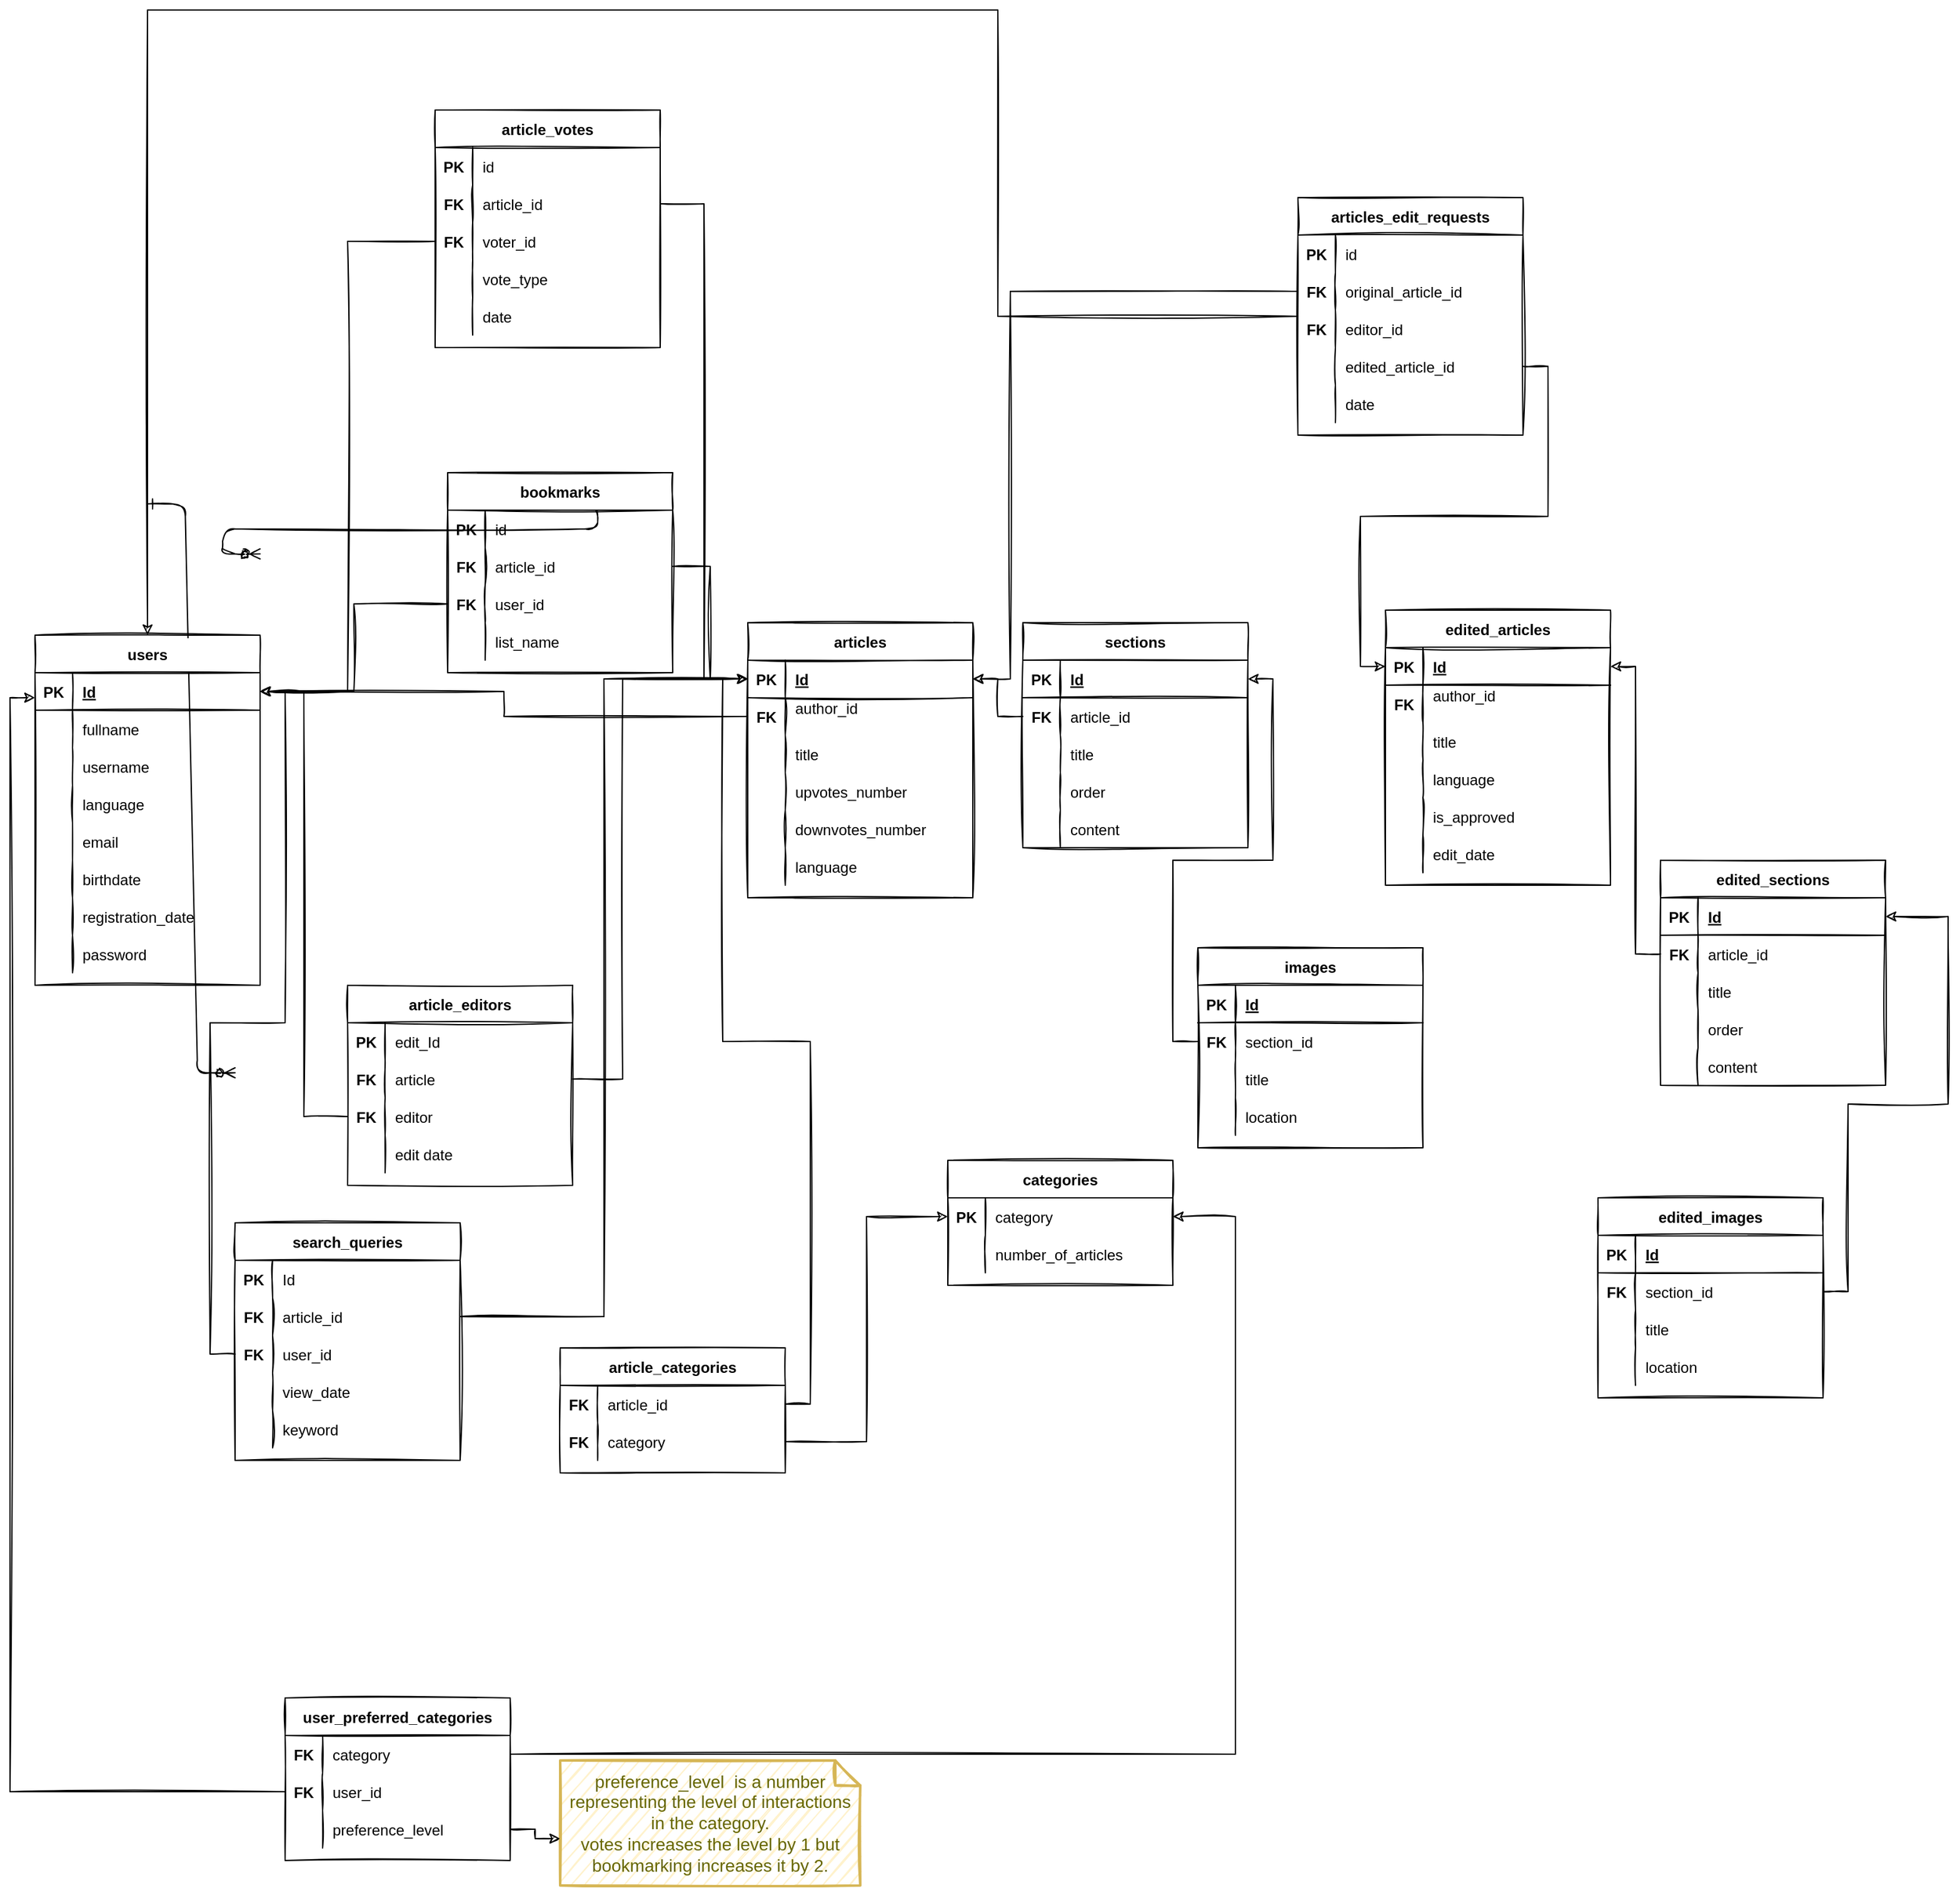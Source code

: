 <mxfile version="17.4.6" type="github" pages="2">
  <diagram id="R2lEEEUBdFMjLlhIrx00" name="Page-1">
    <mxGraphModel dx="1038" dy="1647" grid="1" gridSize="10" guides="1" tooltips="1" connect="1" arrows="1" fold="1" page="1" pageScale="1" pageWidth="850" pageHeight="1100" math="0" shadow="0" extFonts="Permanent Marker^https://fonts.googleapis.com/css?family=Permanent+Marker">
      <root>
        <mxCell id="0" />
        <mxCell id="1" parent="0" />
        <mxCell id="C-vyLk0tnHw3VtMMgP7b-1" value="" style="edgeStyle=entityRelationEdgeStyle;endArrow=ERzeroToMany;startArrow=ERone;endFill=1;startFill=0;sketch=1;" parent="1" edge="1">
          <mxGeometry width="100" height="100" relative="1" as="geometry">
            <mxPoint x="370" y="165" as="sourcePoint" />
            <mxPoint x="440" y="620" as="targetPoint" />
          </mxGeometry>
        </mxCell>
        <mxCell id="C-vyLk0tnHw3VtMMgP7b-12" value="" style="edgeStyle=entityRelationEdgeStyle;endArrow=ERzeroToMany;startArrow=ERone;endFill=1;startFill=0;sketch=1;" parent="1" edge="1">
          <mxGeometry width="100" height="100" relative="1" as="geometry">
            <mxPoint x="700" y="165" as="sourcePoint" />
            <mxPoint x="460" y="205" as="targetPoint" />
          </mxGeometry>
        </mxCell>
        <mxCell id="NlPz7Mqj7mI-zD6MbT3r-1" value="users" style="shape=table;startSize=30;container=1;collapsible=1;childLayout=tableLayout;fixedRows=1;rowLines=0;fontStyle=1;align=center;resizeLast=1;sketch=1;" parent="1" vertex="1">
          <mxGeometry x="280" y="270" width="180" height="280" as="geometry" />
        </mxCell>
        <mxCell id="NlPz7Mqj7mI-zD6MbT3r-2" value="" style="shape=tableRow;horizontal=0;startSize=0;swimlaneHead=0;swimlaneBody=0;fillColor=none;collapsible=0;dropTarget=0;points=[[0,0.5],[1,0.5]];portConstraint=eastwest;top=0;left=0;right=0;bottom=1;sketch=1;" parent="NlPz7Mqj7mI-zD6MbT3r-1" vertex="1">
          <mxGeometry y="30" width="180" height="30" as="geometry" />
        </mxCell>
        <mxCell id="NlPz7Mqj7mI-zD6MbT3r-3" value="PK" style="shape=partialRectangle;connectable=0;fillColor=none;top=0;left=0;bottom=0;right=0;fontStyle=1;overflow=hidden;sketch=1;" parent="NlPz7Mqj7mI-zD6MbT3r-2" vertex="1">
          <mxGeometry width="30" height="30" as="geometry">
            <mxRectangle width="30" height="30" as="alternateBounds" />
          </mxGeometry>
        </mxCell>
        <mxCell id="NlPz7Mqj7mI-zD6MbT3r-4" value="Id" style="shape=partialRectangle;connectable=0;fillColor=none;top=0;left=0;bottom=0;right=0;align=left;spacingLeft=6;fontStyle=5;overflow=hidden;sketch=1;" parent="NlPz7Mqj7mI-zD6MbT3r-2" vertex="1">
          <mxGeometry x="30" width="150" height="30" as="geometry">
            <mxRectangle width="150" height="30" as="alternateBounds" />
          </mxGeometry>
        </mxCell>
        <mxCell id="NlPz7Mqj7mI-zD6MbT3r-5" value="" style="shape=tableRow;horizontal=0;startSize=0;swimlaneHead=0;swimlaneBody=0;fillColor=none;collapsible=0;dropTarget=0;points=[[0,0.5],[1,0.5]];portConstraint=eastwest;top=0;left=0;right=0;bottom=0;sketch=1;" parent="NlPz7Mqj7mI-zD6MbT3r-1" vertex="1">
          <mxGeometry y="60" width="180" height="30" as="geometry" />
        </mxCell>
        <mxCell id="NlPz7Mqj7mI-zD6MbT3r-6" value="" style="shape=partialRectangle;connectable=0;fillColor=none;top=0;left=0;bottom=0;right=0;editable=1;overflow=hidden;sketch=1;" parent="NlPz7Mqj7mI-zD6MbT3r-5" vertex="1">
          <mxGeometry width="30" height="30" as="geometry">
            <mxRectangle width="30" height="30" as="alternateBounds" />
          </mxGeometry>
        </mxCell>
        <mxCell id="NlPz7Mqj7mI-zD6MbT3r-7" value="fullname" style="shape=partialRectangle;connectable=0;fillColor=none;top=0;left=0;bottom=0;right=0;align=left;spacingLeft=6;overflow=hidden;sketch=1;" parent="NlPz7Mqj7mI-zD6MbT3r-5" vertex="1">
          <mxGeometry x="30" width="150" height="30" as="geometry">
            <mxRectangle width="150" height="30" as="alternateBounds" />
          </mxGeometry>
        </mxCell>
        <mxCell id="NlPz7Mqj7mI-zD6MbT3r-8" value="" style="shape=tableRow;horizontal=0;startSize=0;swimlaneHead=0;swimlaneBody=0;fillColor=none;collapsible=0;dropTarget=0;points=[[0,0.5],[1,0.5]];portConstraint=eastwest;top=0;left=0;right=0;bottom=0;sketch=1;" parent="NlPz7Mqj7mI-zD6MbT3r-1" vertex="1">
          <mxGeometry y="90" width="180" height="30" as="geometry" />
        </mxCell>
        <mxCell id="NlPz7Mqj7mI-zD6MbT3r-9" value="" style="shape=partialRectangle;connectable=0;fillColor=none;top=0;left=0;bottom=0;right=0;editable=1;overflow=hidden;sketch=1;" parent="NlPz7Mqj7mI-zD6MbT3r-8" vertex="1">
          <mxGeometry width="30" height="30" as="geometry">
            <mxRectangle width="30" height="30" as="alternateBounds" />
          </mxGeometry>
        </mxCell>
        <mxCell id="NlPz7Mqj7mI-zD6MbT3r-10" value="username" style="shape=partialRectangle;connectable=0;fillColor=none;top=0;left=0;bottom=0;right=0;align=left;spacingLeft=6;overflow=hidden;sketch=1;" parent="NlPz7Mqj7mI-zD6MbT3r-8" vertex="1">
          <mxGeometry x="30" width="150" height="30" as="geometry">
            <mxRectangle width="150" height="30" as="alternateBounds" />
          </mxGeometry>
        </mxCell>
        <mxCell id="NlPz7Mqj7mI-zD6MbT3r-11" value="" style="shape=tableRow;horizontal=0;startSize=0;swimlaneHead=0;swimlaneBody=0;fillColor=none;collapsible=0;dropTarget=0;points=[[0,0.5],[1,0.5]];portConstraint=eastwest;top=0;left=0;right=0;bottom=0;sketch=1;" parent="NlPz7Mqj7mI-zD6MbT3r-1" vertex="1">
          <mxGeometry y="120" width="180" height="30" as="geometry" />
        </mxCell>
        <mxCell id="NlPz7Mqj7mI-zD6MbT3r-12" value="" style="shape=partialRectangle;connectable=0;fillColor=none;top=0;left=0;bottom=0;right=0;editable=1;overflow=hidden;sketch=1;" parent="NlPz7Mqj7mI-zD6MbT3r-11" vertex="1">
          <mxGeometry width="30" height="30" as="geometry">
            <mxRectangle width="30" height="30" as="alternateBounds" />
          </mxGeometry>
        </mxCell>
        <mxCell id="NlPz7Mqj7mI-zD6MbT3r-13" value="language" style="shape=partialRectangle;connectable=0;fillColor=none;top=0;left=0;bottom=0;right=0;align=left;spacingLeft=6;overflow=hidden;sketch=1;" parent="NlPz7Mqj7mI-zD6MbT3r-11" vertex="1">
          <mxGeometry x="30" width="150" height="30" as="geometry">
            <mxRectangle width="150" height="30" as="alternateBounds" />
          </mxGeometry>
        </mxCell>
        <mxCell id="NlPz7Mqj7mI-zD6MbT3r-14" value="" style="shape=tableRow;horizontal=0;startSize=0;swimlaneHead=0;swimlaneBody=0;fillColor=none;collapsible=0;dropTarget=0;points=[[0,0.5],[1,0.5]];portConstraint=eastwest;top=0;left=0;right=0;bottom=0;sketch=1;" parent="NlPz7Mqj7mI-zD6MbT3r-1" vertex="1">
          <mxGeometry y="150" width="180" height="30" as="geometry" />
        </mxCell>
        <mxCell id="NlPz7Mqj7mI-zD6MbT3r-15" value="" style="shape=partialRectangle;connectable=0;fillColor=none;top=0;left=0;bottom=0;right=0;editable=1;overflow=hidden;sketch=1;" parent="NlPz7Mqj7mI-zD6MbT3r-14" vertex="1">
          <mxGeometry width="30" height="30" as="geometry">
            <mxRectangle width="30" height="30" as="alternateBounds" />
          </mxGeometry>
        </mxCell>
        <mxCell id="NlPz7Mqj7mI-zD6MbT3r-16" value="email" style="shape=partialRectangle;connectable=0;fillColor=none;top=0;left=0;bottom=0;right=0;align=left;spacingLeft=6;overflow=hidden;sketch=1;" parent="NlPz7Mqj7mI-zD6MbT3r-14" vertex="1">
          <mxGeometry x="30" width="150" height="30" as="geometry">
            <mxRectangle width="150" height="30" as="alternateBounds" />
          </mxGeometry>
        </mxCell>
        <mxCell id="NlPz7Mqj7mI-zD6MbT3r-17" value="" style="shape=tableRow;horizontal=0;startSize=0;swimlaneHead=0;swimlaneBody=0;fillColor=none;collapsible=0;dropTarget=0;points=[[0,0.5],[1,0.5]];portConstraint=eastwest;top=0;left=0;right=0;bottom=0;sketch=1;" parent="NlPz7Mqj7mI-zD6MbT3r-1" vertex="1">
          <mxGeometry y="180" width="180" height="30" as="geometry" />
        </mxCell>
        <mxCell id="NlPz7Mqj7mI-zD6MbT3r-18" value="" style="shape=partialRectangle;connectable=0;fillColor=none;top=0;left=0;bottom=0;right=0;editable=1;overflow=hidden;sketch=1;" parent="NlPz7Mqj7mI-zD6MbT3r-17" vertex="1">
          <mxGeometry width="30" height="30" as="geometry">
            <mxRectangle width="30" height="30" as="alternateBounds" />
          </mxGeometry>
        </mxCell>
        <mxCell id="NlPz7Mqj7mI-zD6MbT3r-19" value="birthdate" style="shape=partialRectangle;connectable=0;fillColor=none;top=0;left=0;bottom=0;right=0;align=left;spacingLeft=6;overflow=hidden;sketch=1;" parent="NlPz7Mqj7mI-zD6MbT3r-17" vertex="1">
          <mxGeometry x="30" width="150" height="30" as="geometry">
            <mxRectangle width="150" height="30" as="alternateBounds" />
          </mxGeometry>
        </mxCell>
        <mxCell id="NlPz7Mqj7mI-zD6MbT3r-223" value="" style="shape=tableRow;horizontal=0;startSize=0;swimlaneHead=0;swimlaneBody=0;fillColor=none;collapsible=0;dropTarget=0;points=[[0,0.5],[1,0.5]];portConstraint=eastwest;top=0;left=0;right=0;bottom=0;sketch=1;" parent="NlPz7Mqj7mI-zD6MbT3r-1" vertex="1">
          <mxGeometry y="210" width="180" height="30" as="geometry" />
        </mxCell>
        <mxCell id="NlPz7Mqj7mI-zD6MbT3r-224" value="" style="shape=partialRectangle;connectable=0;fillColor=none;top=0;left=0;bottom=0;right=0;editable=1;overflow=hidden;sketch=1;" parent="NlPz7Mqj7mI-zD6MbT3r-223" vertex="1">
          <mxGeometry width="30" height="30" as="geometry">
            <mxRectangle width="30" height="30" as="alternateBounds" />
          </mxGeometry>
        </mxCell>
        <mxCell id="NlPz7Mqj7mI-zD6MbT3r-225" value="registration_date" style="shape=partialRectangle;connectable=0;fillColor=none;top=0;left=0;bottom=0;right=0;align=left;spacingLeft=6;overflow=hidden;sketch=1;" parent="NlPz7Mqj7mI-zD6MbT3r-223" vertex="1">
          <mxGeometry x="30" width="150" height="30" as="geometry">
            <mxRectangle width="150" height="30" as="alternateBounds" />
          </mxGeometry>
        </mxCell>
        <mxCell id="NlPz7Mqj7mI-zD6MbT3r-20" value="" style="shape=tableRow;horizontal=0;startSize=0;swimlaneHead=0;swimlaneBody=0;fillColor=none;collapsible=0;dropTarget=0;points=[[0,0.5],[1,0.5]];portConstraint=eastwest;top=0;left=0;right=0;bottom=0;sketch=1;" parent="NlPz7Mqj7mI-zD6MbT3r-1" vertex="1">
          <mxGeometry y="240" width="180" height="30" as="geometry" />
        </mxCell>
        <mxCell id="NlPz7Mqj7mI-zD6MbT3r-21" value="" style="shape=partialRectangle;connectable=0;fillColor=none;top=0;left=0;bottom=0;right=0;editable=1;overflow=hidden;sketch=1;" parent="NlPz7Mqj7mI-zD6MbT3r-20" vertex="1">
          <mxGeometry width="30" height="30" as="geometry">
            <mxRectangle width="30" height="30" as="alternateBounds" />
          </mxGeometry>
        </mxCell>
        <mxCell id="NlPz7Mqj7mI-zD6MbT3r-22" value="password" style="shape=partialRectangle;connectable=0;fillColor=none;top=0;left=0;bottom=0;right=0;align=left;spacingLeft=6;overflow=hidden;sketch=1;" parent="NlPz7Mqj7mI-zD6MbT3r-20" vertex="1">
          <mxGeometry x="30" width="150" height="30" as="geometry">
            <mxRectangle width="150" height="30" as="alternateBounds" />
          </mxGeometry>
        </mxCell>
        <mxCell id="NlPz7Mqj7mI-zD6MbT3r-23" value="articles" style="shape=table;startSize=30;container=1;collapsible=1;childLayout=tableLayout;fixedRows=1;rowLines=0;fontStyle=1;align=center;resizeLast=1;sketch=1;" parent="1" vertex="1">
          <mxGeometry x="850" y="260" width="180" height="220" as="geometry" />
        </mxCell>
        <mxCell id="NlPz7Mqj7mI-zD6MbT3r-24" value="" style="shape=tableRow;horizontal=0;startSize=0;swimlaneHead=0;swimlaneBody=0;fillColor=none;collapsible=0;dropTarget=0;points=[[0,0.5],[1,0.5]];portConstraint=eastwest;top=0;left=0;right=0;bottom=1;sketch=1;" parent="NlPz7Mqj7mI-zD6MbT3r-23" vertex="1">
          <mxGeometry y="30" width="180" height="30" as="geometry" />
        </mxCell>
        <mxCell id="NlPz7Mqj7mI-zD6MbT3r-25" value="PK" style="shape=partialRectangle;connectable=0;fillColor=none;top=0;left=0;bottom=0;right=0;fontStyle=1;overflow=hidden;sketch=1;" parent="NlPz7Mqj7mI-zD6MbT3r-24" vertex="1">
          <mxGeometry width="30" height="30" as="geometry">
            <mxRectangle width="30" height="30" as="alternateBounds" />
          </mxGeometry>
        </mxCell>
        <mxCell id="NlPz7Mqj7mI-zD6MbT3r-26" value="Id" style="shape=partialRectangle;connectable=0;fillColor=none;top=0;left=0;bottom=0;right=0;align=left;spacingLeft=6;fontStyle=5;overflow=hidden;sketch=1;" parent="NlPz7Mqj7mI-zD6MbT3r-24" vertex="1">
          <mxGeometry x="30" width="150" height="30" as="geometry">
            <mxRectangle width="150" height="30" as="alternateBounds" />
          </mxGeometry>
        </mxCell>
        <mxCell id="NlPz7Mqj7mI-zD6MbT3r-45" value="" style="shape=tableRow;horizontal=0;startSize=0;swimlaneHead=0;swimlaneBody=0;fillColor=none;collapsible=0;dropTarget=0;points=[[0,0.5],[1,0.5]];portConstraint=eastwest;top=0;left=0;right=0;bottom=0;sketch=1;" parent="NlPz7Mqj7mI-zD6MbT3r-23" vertex="1">
          <mxGeometry y="60" width="180" height="30" as="geometry" />
        </mxCell>
        <mxCell id="NlPz7Mqj7mI-zD6MbT3r-46" value="FK" style="shape=partialRectangle;connectable=0;fillColor=none;top=0;left=0;bottom=0;right=0;editable=1;overflow=hidden;fontStyle=1;sketch=1;" parent="NlPz7Mqj7mI-zD6MbT3r-45" vertex="1">
          <mxGeometry width="30" height="30" as="geometry">
            <mxRectangle width="30" height="30" as="alternateBounds" />
          </mxGeometry>
        </mxCell>
        <mxCell id="NlPz7Mqj7mI-zD6MbT3r-47" value="author_id&#xa;" style="shape=partialRectangle;connectable=0;fillColor=none;top=0;left=0;bottom=0;right=0;align=left;spacingLeft=6;overflow=hidden;sketch=1;" parent="NlPz7Mqj7mI-zD6MbT3r-45" vertex="1">
          <mxGeometry x="30" width="150" height="30" as="geometry">
            <mxRectangle width="150" height="30" as="alternateBounds" />
          </mxGeometry>
        </mxCell>
        <mxCell id="NlPz7Mqj7mI-zD6MbT3r-27" value="" style="shape=tableRow;horizontal=0;startSize=0;swimlaneHead=0;swimlaneBody=0;fillColor=none;collapsible=0;dropTarget=0;points=[[0,0.5],[1,0.5]];portConstraint=eastwest;top=0;left=0;right=0;bottom=0;sketch=1;" parent="NlPz7Mqj7mI-zD6MbT3r-23" vertex="1">
          <mxGeometry y="90" width="180" height="30" as="geometry" />
        </mxCell>
        <mxCell id="NlPz7Mqj7mI-zD6MbT3r-28" value="" style="shape=partialRectangle;connectable=0;fillColor=none;top=0;left=0;bottom=0;right=0;editable=1;overflow=hidden;sketch=1;" parent="NlPz7Mqj7mI-zD6MbT3r-27" vertex="1">
          <mxGeometry width="30" height="30" as="geometry">
            <mxRectangle width="30" height="30" as="alternateBounds" />
          </mxGeometry>
        </mxCell>
        <mxCell id="NlPz7Mqj7mI-zD6MbT3r-29" value="title" style="shape=partialRectangle;connectable=0;fillColor=none;top=0;left=0;bottom=0;right=0;align=left;spacingLeft=6;overflow=hidden;sketch=1;" parent="NlPz7Mqj7mI-zD6MbT3r-27" vertex="1">
          <mxGeometry x="30" width="150" height="30" as="geometry">
            <mxRectangle width="150" height="30" as="alternateBounds" />
          </mxGeometry>
        </mxCell>
        <mxCell id="NlPz7Mqj7mI-zD6MbT3r-33" value="" style="shape=tableRow;horizontal=0;startSize=0;swimlaneHead=0;swimlaneBody=0;fillColor=none;collapsible=0;dropTarget=0;points=[[0,0.5],[1,0.5]];portConstraint=eastwest;top=0;left=0;right=0;bottom=0;sketch=1;" parent="NlPz7Mqj7mI-zD6MbT3r-23" vertex="1">
          <mxGeometry y="120" width="180" height="30" as="geometry" />
        </mxCell>
        <mxCell id="NlPz7Mqj7mI-zD6MbT3r-34" value="" style="shape=partialRectangle;connectable=0;fillColor=none;top=0;left=0;bottom=0;right=0;editable=1;overflow=hidden;sketch=1;" parent="NlPz7Mqj7mI-zD6MbT3r-33" vertex="1">
          <mxGeometry width="30" height="30" as="geometry">
            <mxRectangle width="30" height="30" as="alternateBounds" />
          </mxGeometry>
        </mxCell>
        <mxCell id="NlPz7Mqj7mI-zD6MbT3r-35" value="upvotes_number" style="shape=partialRectangle;connectable=0;fillColor=none;top=0;left=0;bottom=0;right=0;align=left;spacingLeft=6;overflow=hidden;sketch=1;" parent="NlPz7Mqj7mI-zD6MbT3r-33" vertex="1">
          <mxGeometry x="30" width="150" height="30" as="geometry">
            <mxRectangle width="150" height="30" as="alternateBounds" />
          </mxGeometry>
        </mxCell>
        <mxCell id="NlPz7Mqj7mI-zD6MbT3r-36" value="" style="shape=tableRow;horizontal=0;startSize=0;swimlaneHead=0;swimlaneBody=0;fillColor=none;collapsible=0;dropTarget=0;points=[[0,0.5],[1,0.5]];portConstraint=eastwest;top=0;left=0;right=0;bottom=0;sketch=1;" parent="NlPz7Mqj7mI-zD6MbT3r-23" vertex="1">
          <mxGeometry y="150" width="180" height="30" as="geometry" />
        </mxCell>
        <mxCell id="NlPz7Mqj7mI-zD6MbT3r-37" value="" style="shape=partialRectangle;connectable=0;fillColor=none;top=0;left=0;bottom=0;right=0;editable=1;overflow=hidden;sketch=1;" parent="NlPz7Mqj7mI-zD6MbT3r-36" vertex="1">
          <mxGeometry width="30" height="30" as="geometry">
            <mxRectangle width="30" height="30" as="alternateBounds" />
          </mxGeometry>
        </mxCell>
        <mxCell id="NlPz7Mqj7mI-zD6MbT3r-38" value="downvotes_number" style="shape=partialRectangle;connectable=0;fillColor=none;top=0;left=0;bottom=0;right=0;align=left;spacingLeft=6;overflow=hidden;sketch=1;" parent="NlPz7Mqj7mI-zD6MbT3r-36" vertex="1">
          <mxGeometry x="30" width="150" height="30" as="geometry">
            <mxRectangle width="150" height="30" as="alternateBounds" />
          </mxGeometry>
        </mxCell>
        <mxCell id="NlPz7Mqj7mI-zD6MbT3r-92" value="" style="shape=tableRow;horizontal=0;startSize=0;swimlaneHead=0;swimlaneBody=0;fillColor=none;collapsible=0;dropTarget=0;points=[[0,0.5],[1,0.5]];portConstraint=eastwest;top=0;left=0;right=0;bottom=0;sketch=1;" parent="NlPz7Mqj7mI-zD6MbT3r-23" vertex="1">
          <mxGeometry y="180" width="180" height="30" as="geometry" />
        </mxCell>
        <mxCell id="NlPz7Mqj7mI-zD6MbT3r-93" value="" style="shape=partialRectangle;connectable=0;fillColor=none;top=0;left=0;bottom=0;right=0;editable=1;overflow=hidden;sketch=1;" parent="NlPz7Mqj7mI-zD6MbT3r-92" vertex="1">
          <mxGeometry width="30" height="30" as="geometry">
            <mxRectangle width="30" height="30" as="alternateBounds" />
          </mxGeometry>
        </mxCell>
        <mxCell id="NlPz7Mqj7mI-zD6MbT3r-94" value="language" style="shape=partialRectangle;connectable=0;fillColor=none;top=0;left=0;bottom=0;right=0;align=left;spacingLeft=6;overflow=hidden;sketch=1;" parent="NlPz7Mqj7mI-zD6MbT3r-92" vertex="1">
          <mxGeometry x="30" width="150" height="30" as="geometry">
            <mxRectangle width="150" height="30" as="alternateBounds" />
          </mxGeometry>
        </mxCell>
        <mxCell id="NlPz7Mqj7mI-zD6MbT3r-48" style="edgeStyle=orthogonalEdgeStyle;rounded=0;orthogonalLoop=1;jettySize=auto;html=1;entryX=1;entryY=0.5;entryDx=0;entryDy=0;sketch=1;" parent="1" source="NlPz7Mqj7mI-zD6MbT3r-45" target="NlPz7Mqj7mI-zD6MbT3r-2" edge="1">
          <mxGeometry relative="1" as="geometry" />
        </mxCell>
        <mxCell id="NlPz7Mqj7mI-zD6MbT3r-49" value="article_editors" style="shape=table;startSize=30;container=1;collapsible=1;childLayout=tableLayout;fixedRows=1;rowLines=0;fontStyle=1;align=center;resizeLast=1;sketch=1;" parent="1" vertex="1">
          <mxGeometry x="530" y="550" width="180" height="160" as="geometry" />
        </mxCell>
        <mxCell id="NlPz7Mqj7mI-zD6MbT3r-144" value="" style="shape=tableRow;horizontal=0;startSize=0;swimlaneHead=0;swimlaneBody=0;fillColor=none;collapsible=0;dropTarget=0;points=[[0,0.5],[1,0.5]];portConstraint=eastwest;top=0;left=0;right=0;bottom=0;sketch=1;" parent="NlPz7Mqj7mI-zD6MbT3r-49" vertex="1">
          <mxGeometry y="30" width="180" height="30" as="geometry" />
        </mxCell>
        <mxCell id="NlPz7Mqj7mI-zD6MbT3r-145" value="PK" style="shape=partialRectangle;connectable=0;fillColor=none;top=0;left=0;bottom=0;right=0;editable=1;overflow=hidden;fontStyle=1;sketch=1;" parent="NlPz7Mqj7mI-zD6MbT3r-144" vertex="1">
          <mxGeometry width="30" height="30" as="geometry">
            <mxRectangle width="30" height="30" as="alternateBounds" />
          </mxGeometry>
        </mxCell>
        <mxCell id="NlPz7Mqj7mI-zD6MbT3r-146" value="edit_Id" style="shape=partialRectangle;connectable=0;fillColor=none;top=0;left=0;bottom=0;right=0;align=left;spacingLeft=6;overflow=hidden;sketch=1;" parent="NlPz7Mqj7mI-zD6MbT3r-144" vertex="1">
          <mxGeometry x="30" width="150" height="30" as="geometry">
            <mxRectangle width="150" height="30" as="alternateBounds" />
          </mxGeometry>
        </mxCell>
        <mxCell id="NlPz7Mqj7mI-zD6MbT3r-62" value="" style="shape=tableRow;horizontal=0;startSize=0;swimlaneHead=0;swimlaneBody=0;fillColor=none;collapsible=0;dropTarget=0;points=[[0,0.5],[1,0.5]];portConstraint=eastwest;top=0;left=0;right=0;bottom=0;sketch=1;" parent="NlPz7Mqj7mI-zD6MbT3r-49" vertex="1">
          <mxGeometry y="60" width="180" height="30" as="geometry" />
        </mxCell>
        <mxCell id="NlPz7Mqj7mI-zD6MbT3r-63" value="FK" style="shape=partialRectangle;connectable=0;fillColor=none;top=0;left=0;bottom=0;right=0;editable=1;overflow=hidden;fontStyle=1;sketch=1;" parent="NlPz7Mqj7mI-zD6MbT3r-62" vertex="1">
          <mxGeometry width="30" height="30" as="geometry">
            <mxRectangle width="30" height="30" as="alternateBounds" />
          </mxGeometry>
        </mxCell>
        <mxCell id="NlPz7Mqj7mI-zD6MbT3r-64" value="article" style="shape=partialRectangle;connectable=0;fillColor=none;top=0;left=0;bottom=0;right=0;align=left;spacingLeft=6;overflow=hidden;sketch=1;" parent="NlPz7Mqj7mI-zD6MbT3r-62" vertex="1">
          <mxGeometry x="30" width="150" height="30" as="geometry">
            <mxRectangle width="150" height="30" as="alternateBounds" />
          </mxGeometry>
        </mxCell>
        <mxCell id="NlPz7Mqj7mI-zD6MbT3r-65" value="" style="shape=tableRow;horizontal=0;startSize=0;swimlaneHead=0;swimlaneBody=0;fillColor=none;collapsible=0;dropTarget=0;points=[[0,0.5],[1,0.5]];portConstraint=eastwest;top=0;left=0;right=0;bottom=0;sketch=1;" parent="NlPz7Mqj7mI-zD6MbT3r-49" vertex="1">
          <mxGeometry y="90" width="180" height="30" as="geometry" />
        </mxCell>
        <mxCell id="NlPz7Mqj7mI-zD6MbT3r-66" value="FK" style="shape=partialRectangle;connectable=0;fillColor=none;top=0;left=0;bottom=0;right=0;editable=1;overflow=hidden;fontStyle=1;sketch=1;" parent="NlPz7Mqj7mI-zD6MbT3r-65" vertex="1">
          <mxGeometry width="30" height="30" as="geometry">
            <mxRectangle width="30" height="30" as="alternateBounds" />
          </mxGeometry>
        </mxCell>
        <mxCell id="NlPz7Mqj7mI-zD6MbT3r-67" value="editor" style="shape=partialRectangle;connectable=0;fillColor=none;top=0;left=0;bottom=0;right=0;align=left;spacingLeft=6;overflow=hidden;sketch=1;" parent="NlPz7Mqj7mI-zD6MbT3r-65" vertex="1">
          <mxGeometry x="30" width="150" height="30" as="geometry">
            <mxRectangle width="150" height="30" as="alternateBounds" />
          </mxGeometry>
        </mxCell>
        <mxCell id="NlPz7Mqj7mI-zD6MbT3r-95" value="" style="shape=tableRow;horizontal=0;startSize=0;swimlaneHead=0;swimlaneBody=0;fillColor=none;collapsible=0;dropTarget=0;points=[[0,0.5],[1,0.5]];portConstraint=eastwest;top=0;left=0;right=0;bottom=0;sketch=1;" parent="NlPz7Mqj7mI-zD6MbT3r-49" vertex="1">
          <mxGeometry y="120" width="180" height="30" as="geometry" />
        </mxCell>
        <mxCell id="NlPz7Mqj7mI-zD6MbT3r-96" value="" style="shape=partialRectangle;connectable=0;fillColor=none;top=0;left=0;bottom=0;right=0;editable=1;overflow=hidden;fontStyle=1;sketch=1;" parent="NlPz7Mqj7mI-zD6MbT3r-95" vertex="1">
          <mxGeometry width="30" height="30" as="geometry">
            <mxRectangle width="30" height="30" as="alternateBounds" />
          </mxGeometry>
        </mxCell>
        <mxCell id="NlPz7Mqj7mI-zD6MbT3r-97" value="edit date" style="shape=partialRectangle;connectable=0;fillColor=none;top=0;left=0;bottom=0;right=0;align=left;spacingLeft=6;overflow=hidden;sketch=1;" parent="NlPz7Mqj7mI-zD6MbT3r-95" vertex="1">
          <mxGeometry x="30" width="150" height="30" as="geometry">
            <mxRectangle width="150" height="30" as="alternateBounds" />
          </mxGeometry>
        </mxCell>
        <mxCell id="NlPz7Mqj7mI-zD6MbT3r-68" style="edgeStyle=orthogonalEdgeStyle;rounded=0;orthogonalLoop=1;jettySize=auto;html=1;sketch=1;" parent="1" source="NlPz7Mqj7mI-zD6MbT3r-65" target="NlPz7Mqj7mI-zD6MbT3r-2" edge="1">
          <mxGeometry relative="1" as="geometry" />
        </mxCell>
        <mxCell id="NlPz7Mqj7mI-zD6MbT3r-69" style="edgeStyle=orthogonalEdgeStyle;rounded=0;orthogonalLoop=1;jettySize=auto;html=1;entryX=0;entryY=0.5;entryDx=0;entryDy=0;exitX=1;exitY=0.5;exitDx=0;exitDy=0;sketch=1;" parent="1" source="NlPz7Mqj7mI-zD6MbT3r-62" target="NlPz7Mqj7mI-zD6MbT3r-24" edge="1">
          <mxGeometry relative="1" as="geometry">
            <Array as="points">
              <mxPoint x="750" y="625" />
              <mxPoint x="750" y="305" />
            </Array>
          </mxGeometry>
        </mxCell>
        <mxCell id="NlPz7Mqj7mI-zD6MbT3r-70" value="article_categories" style="shape=table;startSize=30;container=1;collapsible=1;childLayout=tableLayout;fixedRows=1;rowLines=0;fontStyle=1;align=center;resizeLast=1;sketch=1;" parent="1" vertex="1">
          <mxGeometry x="700" y="840" width="180" height="100" as="geometry" />
        </mxCell>
        <mxCell id="NlPz7Mqj7mI-zD6MbT3r-71" value="" style="shape=tableRow;horizontal=0;startSize=0;swimlaneHead=0;swimlaneBody=0;fillColor=none;collapsible=0;dropTarget=0;points=[[0,0.5],[1,0.5]];portConstraint=eastwest;top=0;left=0;right=0;bottom=0;sketch=1;" parent="NlPz7Mqj7mI-zD6MbT3r-70" vertex="1">
          <mxGeometry y="30" width="180" height="30" as="geometry" />
        </mxCell>
        <mxCell id="NlPz7Mqj7mI-zD6MbT3r-72" value="FK" style="shape=partialRectangle;connectable=0;fillColor=none;top=0;left=0;bottom=0;right=0;editable=1;overflow=hidden;fontStyle=1;sketch=1;" parent="NlPz7Mqj7mI-zD6MbT3r-71" vertex="1">
          <mxGeometry width="30" height="30" as="geometry">
            <mxRectangle width="30" height="30" as="alternateBounds" />
          </mxGeometry>
        </mxCell>
        <mxCell id="NlPz7Mqj7mI-zD6MbT3r-73" value="article_id" style="shape=partialRectangle;connectable=0;fillColor=none;top=0;left=0;bottom=0;right=0;align=left;spacingLeft=6;overflow=hidden;sketch=1;" parent="NlPz7Mqj7mI-zD6MbT3r-71" vertex="1">
          <mxGeometry x="30" width="150" height="30" as="geometry">
            <mxRectangle width="150" height="30" as="alternateBounds" />
          </mxGeometry>
        </mxCell>
        <mxCell id="NlPz7Mqj7mI-zD6MbT3r-74" value="" style="shape=tableRow;horizontal=0;startSize=0;swimlaneHead=0;swimlaneBody=0;fillColor=none;collapsible=0;dropTarget=0;points=[[0,0.5],[1,0.5]];portConstraint=eastwest;top=0;left=0;right=0;bottom=0;sketch=1;" parent="NlPz7Mqj7mI-zD6MbT3r-70" vertex="1">
          <mxGeometry y="60" width="180" height="30" as="geometry" />
        </mxCell>
        <mxCell id="NlPz7Mqj7mI-zD6MbT3r-75" value="FK" style="shape=partialRectangle;connectable=0;fillColor=none;top=0;left=0;bottom=0;right=0;editable=1;overflow=hidden;fontStyle=1;sketch=1;" parent="NlPz7Mqj7mI-zD6MbT3r-74" vertex="1">
          <mxGeometry width="30" height="30" as="geometry">
            <mxRectangle width="30" height="30" as="alternateBounds" />
          </mxGeometry>
        </mxCell>
        <mxCell id="NlPz7Mqj7mI-zD6MbT3r-76" value="category" style="shape=partialRectangle;connectable=0;fillColor=none;top=0;left=0;bottom=0;right=0;align=left;spacingLeft=6;overflow=hidden;sketch=1;" parent="NlPz7Mqj7mI-zD6MbT3r-74" vertex="1">
          <mxGeometry x="30" width="150" height="30" as="geometry">
            <mxRectangle width="150" height="30" as="alternateBounds" />
          </mxGeometry>
        </mxCell>
        <mxCell id="NlPz7Mqj7mI-zD6MbT3r-77" value="categories" style="shape=table;startSize=30;container=1;collapsible=1;childLayout=tableLayout;fixedRows=1;rowLines=0;fontStyle=1;align=center;resizeLast=1;sketch=1;" parent="1" vertex="1">
          <mxGeometry x="1010" y="690" width="180" height="100" as="geometry" />
        </mxCell>
        <mxCell id="NlPz7Mqj7mI-zD6MbT3r-78" value="" style="shape=tableRow;horizontal=0;startSize=0;swimlaneHead=0;swimlaneBody=0;fillColor=none;collapsible=0;dropTarget=0;points=[[0,0.5],[1,0.5]];portConstraint=eastwest;top=0;left=0;right=0;bottom=0;sketch=1;" parent="NlPz7Mqj7mI-zD6MbT3r-77" vertex="1">
          <mxGeometry y="30" width="180" height="30" as="geometry" />
        </mxCell>
        <mxCell id="NlPz7Mqj7mI-zD6MbT3r-79" value="PK" style="shape=partialRectangle;connectable=0;fillColor=none;top=0;left=0;bottom=0;right=0;editable=1;overflow=hidden;fontStyle=1;sketch=1;" parent="NlPz7Mqj7mI-zD6MbT3r-78" vertex="1">
          <mxGeometry width="30" height="30" as="geometry">
            <mxRectangle width="30" height="30" as="alternateBounds" />
          </mxGeometry>
        </mxCell>
        <mxCell id="NlPz7Mqj7mI-zD6MbT3r-80" value="category" style="shape=partialRectangle;connectable=0;fillColor=none;top=0;left=0;bottom=0;right=0;align=left;spacingLeft=6;overflow=hidden;sketch=1;" parent="NlPz7Mqj7mI-zD6MbT3r-78" vertex="1">
          <mxGeometry x="30" width="150" height="30" as="geometry">
            <mxRectangle width="150" height="30" as="alternateBounds" />
          </mxGeometry>
        </mxCell>
        <mxCell id="NlPz7Mqj7mI-zD6MbT3r-81" value="" style="shape=tableRow;horizontal=0;startSize=0;swimlaneHead=0;swimlaneBody=0;fillColor=none;collapsible=0;dropTarget=0;points=[[0,0.5],[1,0.5]];portConstraint=eastwest;top=0;left=0;right=0;bottom=0;sketch=1;" parent="NlPz7Mqj7mI-zD6MbT3r-77" vertex="1">
          <mxGeometry y="60" width="180" height="30" as="geometry" />
        </mxCell>
        <mxCell id="NlPz7Mqj7mI-zD6MbT3r-82" value="" style="shape=partialRectangle;connectable=0;fillColor=none;top=0;left=0;bottom=0;right=0;editable=1;overflow=hidden;fontStyle=1;sketch=1;" parent="NlPz7Mqj7mI-zD6MbT3r-81" vertex="1">
          <mxGeometry width="30" height="30" as="geometry">
            <mxRectangle width="30" height="30" as="alternateBounds" />
          </mxGeometry>
        </mxCell>
        <mxCell id="NlPz7Mqj7mI-zD6MbT3r-83" value="number_of_articles" style="shape=partialRectangle;connectable=0;fillColor=none;top=0;left=0;bottom=0;right=0;align=left;spacingLeft=6;overflow=hidden;sketch=1;" parent="NlPz7Mqj7mI-zD6MbT3r-81" vertex="1">
          <mxGeometry x="30" width="150" height="30" as="geometry">
            <mxRectangle width="150" height="30" as="alternateBounds" />
          </mxGeometry>
        </mxCell>
        <mxCell id="NlPz7Mqj7mI-zD6MbT3r-89" style="edgeStyle=orthogonalEdgeStyle;rounded=0;orthogonalLoop=1;jettySize=auto;html=1;entryX=0;entryY=0.5;entryDx=0;entryDy=0;sketch=1;" parent="1" source="NlPz7Mqj7mI-zD6MbT3r-74" target="NlPz7Mqj7mI-zD6MbT3r-78" edge="1">
          <mxGeometry relative="1" as="geometry" />
        </mxCell>
        <mxCell id="NlPz7Mqj7mI-zD6MbT3r-91" style="edgeStyle=orthogonalEdgeStyle;rounded=0;orthogonalLoop=1;jettySize=auto;html=1;sketch=1;" parent="1" source="NlPz7Mqj7mI-zD6MbT3r-71" target="NlPz7Mqj7mI-zD6MbT3r-24" edge="1">
          <mxGeometry relative="1" as="geometry" />
        </mxCell>
        <mxCell id="NlPz7Mqj7mI-zD6MbT3r-98" value="sections" style="shape=table;startSize=30;container=1;collapsible=1;childLayout=tableLayout;fixedRows=1;rowLines=0;fontStyle=1;align=center;resizeLast=1;sketch=1;" parent="1" vertex="1">
          <mxGeometry x="1070" y="260" width="180" height="180" as="geometry" />
        </mxCell>
        <mxCell id="NlPz7Mqj7mI-zD6MbT3r-99" value="" style="shape=tableRow;horizontal=0;startSize=0;swimlaneHead=0;swimlaneBody=0;fillColor=none;collapsible=0;dropTarget=0;points=[[0,0.5],[1,0.5]];portConstraint=eastwest;top=0;left=0;right=0;bottom=1;sketch=1;" parent="NlPz7Mqj7mI-zD6MbT3r-98" vertex="1">
          <mxGeometry y="30" width="180" height="30" as="geometry" />
        </mxCell>
        <mxCell id="NlPz7Mqj7mI-zD6MbT3r-100" value="PK" style="shape=partialRectangle;connectable=0;fillColor=none;top=0;left=0;bottom=0;right=0;fontStyle=1;overflow=hidden;sketch=1;" parent="NlPz7Mqj7mI-zD6MbT3r-99" vertex="1">
          <mxGeometry width="30" height="30" as="geometry">
            <mxRectangle width="30" height="30" as="alternateBounds" />
          </mxGeometry>
        </mxCell>
        <mxCell id="NlPz7Mqj7mI-zD6MbT3r-101" value="Id" style="shape=partialRectangle;connectable=0;fillColor=none;top=0;left=0;bottom=0;right=0;align=left;spacingLeft=6;fontStyle=5;overflow=hidden;sketch=1;" parent="NlPz7Mqj7mI-zD6MbT3r-99" vertex="1">
          <mxGeometry x="30" width="150" height="30" as="geometry">
            <mxRectangle width="150" height="30" as="alternateBounds" />
          </mxGeometry>
        </mxCell>
        <mxCell id="NlPz7Mqj7mI-zD6MbT3r-102" value="" style="shape=tableRow;horizontal=0;startSize=0;swimlaneHead=0;swimlaneBody=0;fillColor=none;collapsible=0;dropTarget=0;points=[[0,0.5],[1,0.5]];portConstraint=eastwest;top=0;left=0;right=0;bottom=0;sketch=1;" parent="NlPz7Mqj7mI-zD6MbT3r-98" vertex="1">
          <mxGeometry y="60" width="180" height="30" as="geometry" />
        </mxCell>
        <mxCell id="NlPz7Mqj7mI-zD6MbT3r-103" value="FK" style="shape=partialRectangle;connectable=0;fillColor=none;top=0;left=0;bottom=0;right=0;editable=1;overflow=hidden;fontStyle=1;sketch=1;" parent="NlPz7Mqj7mI-zD6MbT3r-102" vertex="1">
          <mxGeometry width="30" height="30" as="geometry">
            <mxRectangle width="30" height="30" as="alternateBounds" />
          </mxGeometry>
        </mxCell>
        <mxCell id="NlPz7Mqj7mI-zD6MbT3r-104" value="article_id" style="shape=partialRectangle;connectable=0;fillColor=none;top=0;left=0;bottom=0;right=0;align=left;spacingLeft=6;overflow=hidden;sketch=1;" parent="NlPz7Mqj7mI-zD6MbT3r-102" vertex="1">
          <mxGeometry x="30" width="150" height="30" as="geometry">
            <mxRectangle width="150" height="30" as="alternateBounds" />
          </mxGeometry>
        </mxCell>
        <mxCell id="NlPz7Mqj7mI-zD6MbT3r-105" value="" style="shape=tableRow;horizontal=0;startSize=0;swimlaneHead=0;swimlaneBody=0;fillColor=none;collapsible=0;dropTarget=0;points=[[0,0.5],[1,0.5]];portConstraint=eastwest;top=0;left=0;right=0;bottom=0;sketch=1;" parent="NlPz7Mqj7mI-zD6MbT3r-98" vertex="1">
          <mxGeometry y="90" width="180" height="30" as="geometry" />
        </mxCell>
        <mxCell id="NlPz7Mqj7mI-zD6MbT3r-106" value="" style="shape=partialRectangle;connectable=0;fillColor=none;top=0;left=0;bottom=0;right=0;editable=1;overflow=hidden;sketch=1;" parent="NlPz7Mqj7mI-zD6MbT3r-105" vertex="1">
          <mxGeometry width="30" height="30" as="geometry">
            <mxRectangle width="30" height="30" as="alternateBounds" />
          </mxGeometry>
        </mxCell>
        <mxCell id="NlPz7Mqj7mI-zD6MbT3r-107" value="title" style="shape=partialRectangle;connectable=0;fillColor=none;top=0;left=0;bottom=0;right=0;align=left;spacingLeft=6;overflow=hidden;sketch=1;" parent="NlPz7Mqj7mI-zD6MbT3r-105" vertex="1">
          <mxGeometry x="30" width="150" height="30" as="geometry">
            <mxRectangle width="150" height="30" as="alternateBounds" />
          </mxGeometry>
        </mxCell>
        <mxCell id="NlPz7Mqj7mI-zD6MbT3r-108" value="" style="shape=tableRow;horizontal=0;startSize=0;swimlaneHead=0;swimlaneBody=0;fillColor=none;collapsible=0;dropTarget=0;points=[[0,0.5],[1,0.5]];portConstraint=eastwest;top=0;left=0;right=0;bottom=0;sketch=1;" parent="NlPz7Mqj7mI-zD6MbT3r-98" vertex="1">
          <mxGeometry y="120" width="180" height="30" as="geometry" />
        </mxCell>
        <mxCell id="NlPz7Mqj7mI-zD6MbT3r-109" value="" style="shape=partialRectangle;connectable=0;fillColor=none;top=0;left=0;bottom=0;right=0;editable=1;overflow=hidden;sketch=1;" parent="NlPz7Mqj7mI-zD6MbT3r-108" vertex="1">
          <mxGeometry width="30" height="30" as="geometry">
            <mxRectangle width="30" height="30" as="alternateBounds" />
          </mxGeometry>
        </mxCell>
        <mxCell id="NlPz7Mqj7mI-zD6MbT3r-110" value="order" style="shape=partialRectangle;connectable=0;fillColor=none;top=0;left=0;bottom=0;right=0;align=left;spacingLeft=6;overflow=hidden;sketch=1;" parent="NlPz7Mqj7mI-zD6MbT3r-108" vertex="1">
          <mxGeometry x="30" width="150" height="30" as="geometry">
            <mxRectangle width="150" height="30" as="alternateBounds" />
          </mxGeometry>
        </mxCell>
        <mxCell id="NlPz7Mqj7mI-zD6MbT3r-111" value="" style="shape=tableRow;horizontal=0;startSize=0;swimlaneHead=0;swimlaneBody=0;fillColor=none;collapsible=0;dropTarget=0;points=[[0,0.5],[1,0.5]];portConstraint=eastwest;top=0;left=0;right=0;bottom=0;sketch=1;" parent="NlPz7Mqj7mI-zD6MbT3r-98" vertex="1">
          <mxGeometry y="150" width="180" height="30" as="geometry" />
        </mxCell>
        <mxCell id="NlPz7Mqj7mI-zD6MbT3r-112" value="" style="shape=partialRectangle;connectable=0;fillColor=none;top=0;left=0;bottom=0;right=0;editable=1;overflow=hidden;sketch=1;" parent="NlPz7Mqj7mI-zD6MbT3r-111" vertex="1">
          <mxGeometry width="30" height="30" as="geometry">
            <mxRectangle width="30" height="30" as="alternateBounds" />
          </mxGeometry>
        </mxCell>
        <mxCell id="NlPz7Mqj7mI-zD6MbT3r-113" value="content" style="shape=partialRectangle;connectable=0;fillColor=none;top=0;left=0;bottom=0;right=0;align=left;spacingLeft=6;overflow=hidden;sketch=1;" parent="NlPz7Mqj7mI-zD6MbT3r-111" vertex="1">
          <mxGeometry x="30" width="150" height="30" as="geometry">
            <mxRectangle width="150" height="30" as="alternateBounds" />
          </mxGeometry>
        </mxCell>
        <mxCell id="NlPz7Mqj7mI-zD6MbT3r-120" style="edgeStyle=orthogonalEdgeStyle;rounded=0;orthogonalLoop=1;jettySize=auto;html=1;entryX=1;entryY=0.5;entryDx=0;entryDy=0;sketch=1;" parent="1" source="NlPz7Mqj7mI-zD6MbT3r-102" target="NlPz7Mqj7mI-zD6MbT3r-24" edge="1">
          <mxGeometry relative="1" as="geometry" />
        </mxCell>
        <mxCell id="NlPz7Mqj7mI-zD6MbT3r-121" value="images" style="shape=table;startSize=30;container=1;collapsible=1;childLayout=tableLayout;fixedRows=1;rowLines=0;fontStyle=1;align=center;resizeLast=1;sketch=1;" parent="1" vertex="1">
          <mxGeometry x="1210" y="520" width="180" height="160" as="geometry" />
        </mxCell>
        <mxCell id="NlPz7Mqj7mI-zD6MbT3r-122" value="" style="shape=tableRow;horizontal=0;startSize=0;swimlaneHead=0;swimlaneBody=0;fillColor=none;collapsible=0;dropTarget=0;points=[[0,0.5],[1,0.5]];portConstraint=eastwest;top=0;left=0;right=0;bottom=1;sketch=1;" parent="NlPz7Mqj7mI-zD6MbT3r-121" vertex="1">
          <mxGeometry y="30" width="180" height="30" as="geometry" />
        </mxCell>
        <mxCell id="NlPz7Mqj7mI-zD6MbT3r-123" value="PK" style="shape=partialRectangle;connectable=0;fillColor=none;top=0;left=0;bottom=0;right=0;fontStyle=1;overflow=hidden;sketch=1;" parent="NlPz7Mqj7mI-zD6MbT3r-122" vertex="1">
          <mxGeometry width="30" height="30" as="geometry">
            <mxRectangle width="30" height="30" as="alternateBounds" />
          </mxGeometry>
        </mxCell>
        <mxCell id="NlPz7Mqj7mI-zD6MbT3r-124" value="Id" style="shape=partialRectangle;connectable=0;fillColor=none;top=0;left=0;bottom=0;right=0;align=left;spacingLeft=6;fontStyle=5;overflow=hidden;sketch=1;" parent="NlPz7Mqj7mI-zD6MbT3r-122" vertex="1">
          <mxGeometry x="30" width="150" height="30" as="geometry">
            <mxRectangle width="150" height="30" as="alternateBounds" />
          </mxGeometry>
        </mxCell>
        <mxCell id="NlPz7Mqj7mI-zD6MbT3r-125" value="" style="shape=tableRow;horizontal=0;startSize=0;swimlaneHead=0;swimlaneBody=0;fillColor=none;collapsible=0;dropTarget=0;points=[[0,0.5],[1,0.5]];portConstraint=eastwest;top=0;left=0;right=0;bottom=0;sketch=1;" parent="NlPz7Mqj7mI-zD6MbT3r-121" vertex="1">
          <mxGeometry y="60" width="180" height="30" as="geometry" />
        </mxCell>
        <mxCell id="NlPz7Mqj7mI-zD6MbT3r-126" value="FK" style="shape=partialRectangle;connectable=0;fillColor=none;top=0;left=0;bottom=0;right=0;editable=1;overflow=hidden;fontStyle=1;sketch=1;" parent="NlPz7Mqj7mI-zD6MbT3r-125" vertex="1">
          <mxGeometry width="30" height="30" as="geometry">
            <mxRectangle width="30" height="30" as="alternateBounds" />
          </mxGeometry>
        </mxCell>
        <mxCell id="NlPz7Mqj7mI-zD6MbT3r-127" value="section_id" style="shape=partialRectangle;connectable=0;fillColor=none;top=0;left=0;bottom=0;right=0;align=left;spacingLeft=6;overflow=hidden;sketch=1;" parent="NlPz7Mqj7mI-zD6MbT3r-125" vertex="1">
          <mxGeometry x="30" width="150" height="30" as="geometry">
            <mxRectangle width="150" height="30" as="alternateBounds" />
          </mxGeometry>
        </mxCell>
        <mxCell id="NlPz7Mqj7mI-zD6MbT3r-128" value="" style="shape=tableRow;horizontal=0;startSize=0;swimlaneHead=0;swimlaneBody=0;fillColor=none;collapsible=0;dropTarget=0;points=[[0,0.5],[1,0.5]];portConstraint=eastwest;top=0;left=0;right=0;bottom=0;sketch=1;" parent="NlPz7Mqj7mI-zD6MbT3r-121" vertex="1">
          <mxGeometry y="90" width="180" height="30" as="geometry" />
        </mxCell>
        <mxCell id="NlPz7Mqj7mI-zD6MbT3r-129" value="" style="shape=partialRectangle;connectable=0;fillColor=none;top=0;left=0;bottom=0;right=0;editable=1;overflow=hidden;sketch=1;" parent="NlPz7Mqj7mI-zD6MbT3r-128" vertex="1">
          <mxGeometry width="30" height="30" as="geometry">
            <mxRectangle width="30" height="30" as="alternateBounds" />
          </mxGeometry>
        </mxCell>
        <mxCell id="NlPz7Mqj7mI-zD6MbT3r-130" value="title" style="shape=partialRectangle;connectable=0;fillColor=none;top=0;left=0;bottom=0;right=0;align=left;spacingLeft=6;overflow=hidden;sketch=1;" parent="NlPz7Mqj7mI-zD6MbT3r-128" vertex="1">
          <mxGeometry x="30" width="150" height="30" as="geometry">
            <mxRectangle width="150" height="30" as="alternateBounds" />
          </mxGeometry>
        </mxCell>
        <mxCell id="NlPz7Mqj7mI-zD6MbT3r-131" value="" style="shape=tableRow;horizontal=0;startSize=0;swimlaneHead=0;swimlaneBody=0;fillColor=none;collapsible=0;dropTarget=0;points=[[0,0.5],[1,0.5]];portConstraint=eastwest;top=0;left=0;right=0;bottom=0;sketch=1;" parent="NlPz7Mqj7mI-zD6MbT3r-121" vertex="1">
          <mxGeometry y="120" width="180" height="30" as="geometry" />
        </mxCell>
        <mxCell id="NlPz7Mqj7mI-zD6MbT3r-132" value="" style="shape=partialRectangle;connectable=0;fillColor=none;top=0;left=0;bottom=0;right=0;editable=1;overflow=hidden;sketch=1;" parent="NlPz7Mqj7mI-zD6MbT3r-131" vertex="1">
          <mxGeometry width="30" height="30" as="geometry">
            <mxRectangle width="30" height="30" as="alternateBounds" />
          </mxGeometry>
        </mxCell>
        <mxCell id="NlPz7Mqj7mI-zD6MbT3r-133" value="location" style="shape=partialRectangle;connectable=0;fillColor=none;top=0;left=0;bottom=0;right=0;align=left;spacingLeft=6;overflow=hidden;sketch=1;" parent="NlPz7Mqj7mI-zD6MbT3r-131" vertex="1">
          <mxGeometry x="30" width="150" height="30" as="geometry">
            <mxRectangle width="150" height="30" as="alternateBounds" />
          </mxGeometry>
        </mxCell>
        <mxCell id="NlPz7Mqj7mI-zD6MbT3r-143" style="edgeStyle=orthogonalEdgeStyle;rounded=0;orthogonalLoop=1;jettySize=auto;html=1;sketch=1;" parent="1" source="NlPz7Mqj7mI-zD6MbT3r-125" target="NlPz7Mqj7mI-zD6MbT3r-99" edge="1">
          <mxGeometry relative="1" as="geometry" />
        </mxCell>
        <mxCell id="NlPz7Mqj7mI-zD6MbT3r-147" value="search_queries" style="shape=table;startSize=30;container=1;collapsible=1;childLayout=tableLayout;fixedRows=1;rowLines=0;fontStyle=1;align=center;resizeLast=1;sketch=1;" parent="1" vertex="1">
          <mxGeometry x="440" y="740" width="180" height="190" as="geometry" />
        </mxCell>
        <mxCell id="NlPz7Mqj7mI-zD6MbT3r-148" value="" style="shape=tableRow;horizontal=0;startSize=0;swimlaneHead=0;swimlaneBody=0;fillColor=none;collapsible=0;dropTarget=0;points=[[0,0.5],[1,0.5]];portConstraint=eastwest;top=0;left=0;right=0;bottom=0;sketch=1;" parent="NlPz7Mqj7mI-zD6MbT3r-147" vertex="1">
          <mxGeometry y="30" width="180" height="30" as="geometry" />
        </mxCell>
        <mxCell id="NlPz7Mqj7mI-zD6MbT3r-149" value="PK" style="shape=partialRectangle;connectable=0;fillColor=none;top=0;left=0;bottom=0;right=0;editable=1;overflow=hidden;fontStyle=1;sketch=1;" parent="NlPz7Mqj7mI-zD6MbT3r-148" vertex="1">
          <mxGeometry width="30" height="30" as="geometry">
            <mxRectangle width="30" height="30" as="alternateBounds" />
          </mxGeometry>
        </mxCell>
        <mxCell id="NlPz7Mqj7mI-zD6MbT3r-150" value="Id" style="shape=partialRectangle;connectable=0;fillColor=none;top=0;left=0;bottom=0;right=0;align=left;spacingLeft=6;overflow=hidden;sketch=1;" parent="NlPz7Mqj7mI-zD6MbT3r-148" vertex="1">
          <mxGeometry x="30" width="150" height="30" as="geometry">
            <mxRectangle width="150" height="30" as="alternateBounds" />
          </mxGeometry>
        </mxCell>
        <mxCell id="NlPz7Mqj7mI-zD6MbT3r-151" value="" style="shape=tableRow;horizontal=0;startSize=0;swimlaneHead=0;swimlaneBody=0;fillColor=none;collapsible=0;dropTarget=0;points=[[0,0.5],[1,0.5]];portConstraint=eastwest;top=0;left=0;right=0;bottom=0;sketch=1;" parent="NlPz7Mqj7mI-zD6MbT3r-147" vertex="1">
          <mxGeometry y="60" width="180" height="30" as="geometry" />
        </mxCell>
        <mxCell id="NlPz7Mqj7mI-zD6MbT3r-152" value="FK" style="shape=partialRectangle;connectable=0;fillColor=none;top=0;left=0;bottom=0;right=0;editable=1;overflow=hidden;fontStyle=1;sketch=1;" parent="NlPz7Mqj7mI-zD6MbT3r-151" vertex="1">
          <mxGeometry width="30" height="30" as="geometry">
            <mxRectangle width="30" height="30" as="alternateBounds" />
          </mxGeometry>
        </mxCell>
        <mxCell id="NlPz7Mqj7mI-zD6MbT3r-153" value="article_id" style="shape=partialRectangle;connectable=0;fillColor=none;top=0;left=0;bottom=0;right=0;align=left;spacingLeft=6;overflow=hidden;sketch=1;" parent="NlPz7Mqj7mI-zD6MbT3r-151" vertex="1">
          <mxGeometry x="30" width="150" height="30" as="geometry">
            <mxRectangle width="150" height="30" as="alternateBounds" />
          </mxGeometry>
        </mxCell>
        <mxCell id="NlPz7Mqj7mI-zD6MbT3r-154" value="" style="shape=tableRow;horizontal=0;startSize=0;swimlaneHead=0;swimlaneBody=0;fillColor=none;collapsible=0;dropTarget=0;points=[[0,0.5],[1,0.5]];portConstraint=eastwest;top=0;left=0;right=0;bottom=0;sketch=1;" parent="NlPz7Mqj7mI-zD6MbT3r-147" vertex="1">
          <mxGeometry y="90" width="180" height="30" as="geometry" />
        </mxCell>
        <mxCell id="NlPz7Mqj7mI-zD6MbT3r-155" value="FK" style="shape=partialRectangle;connectable=0;fillColor=none;top=0;left=0;bottom=0;right=0;editable=1;overflow=hidden;fontStyle=1;sketch=1;" parent="NlPz7Mqj7mI-zD6MbT3r-154" vertex="1">
          <mxGeometry width="30" height="30" as="geometry">
            <mxRectangle width="30" height="30" as="alternateBounds" />
          </mxGeometry>
        </mxCell>
        <mxCell id="NlPz7Mqj7mI-zD6MbT3r-156" value="user_id" style="shape=partialRectangle;connectable=0;fillColor=none;top=0;left=0;bottom=0;right=0;align=left;spacingLeft=6;overflow=hidden;sketch=1;" parent="NlPz7Mqj7mI-zD6MbT3r-154" vertex="1">
          <mxGeometry x="30" width="150" height="30" as="geometry">
            <mxRectangle width="150" height="30" as="alternateBounds" />
          </mxGeometry>
        </mxCell>
        <mxCell id="NlPz7Mqj7mI-zD6MbT3r-157" value="" style="shape=tableRow;horizontal=0;startSize=0;swimlaneHead=0;swimlaneBody=0;fillColor=none;collapsible=0;dropTarget=0;points=[[0,0.5],[1,0.5]];portConstraint=eastwest;top=0;left=0;right=0;bottom=0;sketch=1;" parent="NlPz7Mqj7mI-zD6MbT3r-147" vertex="1">
          <mxGeometry y="120" width="180" height="30" as="geometry" />
        </mxCell>
        <mxCell id="NlPz7Mqj7mI-zD6MbT3r-158" value="" style="shape=partialRectangle;connectable=0;fillColor=none;top=0;left=0;bottom=0;right=0;editable=1;overflow=hidden;fontStyle=1;sketch=1;" parent="NlPz7Mqj7mI-zD6MbT3r-157" vertex="1">
          <mxGeometry width="30" height="30" as="geometry">
            <mxRectangle width="30" height="30" as="alternateBounds" />
          </mxGeometry>
        </mxCell>
        <mxCell id="NlPz7Mqj7mI-zD6MbT3r-159" value="view_date" style="shape=partialRectangle;connectable=0;fillColor=none;top=0;left=0;bottom=0;right=0;align=left;spacingLeft=6;overflow=hidden;sketch=1;" parent="NlPz7Mqj7mI-zD6MbT3r-157" vertex="1">
          <mxGeometry x="30" width="150" height="30" as="geometry">
            <mxRectangle width="150" height="30" as="alternateBounds" />
          </mxGeometry>
        </mxCell>
        <mxCell id="NlPz7Mqj7mI-zD6MbT3r-162" value="" style="shape=tableRow;horizontal=0;startSize=0;swimlaneHead=0;swimlaneBody=0;fillColor=none;collapsible=0;dropTarget=0;points=[[0,0.5],[1,0.5]];portConstraint=eastwest;top=0;left=0;right=0;bottom=0;sketch=1;" parent="NlPz7Mqj7mI-zD6MbT3r-147" vertex="1">
          <mxGeometry y="150" width="180" height="30" as="geometry" />
        </mxCell>
        <mxCell id="NlPz7Mqj7mI-zD6MbT3r-163" value="" style="shape=partialRectangle;connectable=0;fillColor=none;top=0;left=0;bottom=0;right=0;editable=1;overflow=hidden;fontStyle=1;sketch=1;" parent="NlPz7Mqj7mI-zD6MbT3r-162" vertex="1">
          <mxGeometry width="30" height="30" as="geometry">
            <mxRectangle width="30" height="30" as="alternateBounds" />
          </mxGeometry>
        </mxCell>
        <mxCell id="NlPz7Mqj7mI-zD6MbT3r-164" value="keyword" style="shape=partialRectangle;connectable=0;fillColor=none;top=0;left=0;bottom=0;right=0;align=left;spacingLeft=6;overflow=hidden;sketch=1;" parent="NlPz7Mqj7mI-zD6MbT3r-162" vertex="1">
          <mxGeometry x="30" width="150" height="30" as="geometry">
            <mxRectangle width="150" height="30" as="alternateBounds" />
          </mxGeometry>
        </mxCell>
        <mxCell id="NlPz7Mqj7mI-zD6MbT3r-160" style="edgeStyle=orthogonalEdgeStyle;rounded=0;orthogonalLoop=1;jettySize=auto;html=1;entryX=0;entryY=0.5;entryDx=0;entryDy=0;sketch=1;" parent="1" source="NlPz7Mqj7mI-zD6MbT3r-151" target="NlPz7Mqj7mI-zD6MbT3r-24" edge="1">
          <mxGeometry relative="1" as="geometry" />
        </mxCell>
        <mxCell id="NlPz7Mqj7mI-zD6MbT3r-161" style="edgeStyle=orthogonalEdgeStyle;rounded=0;orthogonalLoop=1;jettySize=auto;html=1;entryX=1;entryY=0.5;entryDx=0;entryDy=0;sketch=1;" parent="1" source="NlPz7Mqj7mI-zD6MbT3r-154" target="NlPz7Mqj7mI-zD6MbT3r-2" edge="1">
          <mxGeometry relative="1" as="geometry" />
        </mxCell>
        <mxCell id="NlPz7Mqj7mI-zD6MbT3r-165" style="edgeStyle=orthogonalEdgeStyle;rounded=0;orthogonalLoop=1;jettySize=auto;html=1;entryX=0;entryY=0.5;entryDx=0;entryDy=0;sketch=1;" parent="1" source="NlPz7Mqj7mI-zD6MbT3r-151" target="NlPz7Mqj7mI-zD6MbT3r-24" edge="1">
          <mxGeometry relative="1" as="geometry" />
        </mxCell>
        <mxCell id="NlPz7Mqj7mI-zD6MbT3r-173" style="edgeStyle=orthogonalEdgeStyle;rounded=0;orthogonalLoop=1;jettySize=auto;html=1;exitX=0;exitY=0.5;exitDx=0;exitDy=0;sketch=1;" parent="1" source="NlPz7Mqj7mI-zD6MbT3r-170" target="NlPz7Mqj7mI-zD6MbT3r-2" edge="1">
          <mxGeometry relative="1" as="geometry">
            <mxPoint x="470" y="1200" as="sourcePoint" />
            <mxPoint x="270" y="320" as="targetPoint" />
            <Array as="points">
              <mxPoint x="260" y="1195" />
              <mxPoint x="260" y="320" />
            </Array>
          </mxGeometry>
        </mxCell>
        <mxCell id="NlPz7Mqj7mI-zD6MbT3r-166" value="user_preferred_categories" style="shape=table;startSize=30;container=1;collapsible=1;childLayout=tableLayout;fixedRows=1;rowLines=0;fontStyle=1;align=center;resizeLast=1;sketch=1;" parent="1" vertex="1">
          <mxGeometry x="480" y="1120" width="180" height="130" as="geometry" />
        </mxCell>
        <mxCell id="NlPz7Mqj7mI-zD6MbT3r-167" value="" style="shape=tableRow;horizontal=0;startSize=0;swimlaneHead=0;swimlaneBody=0;fillColor=none;collapsible=0;dropTarget=0;points=[[0,0.5],[1,0.5]];portConstraint=eastwest;top=0;left=0;right=0;bottom=0;sketch=1;" parent="NlPz7Mqj7mI-zD6MbT3r-166" vertex="1">
          <mxGeometry y="30" width="180" height="30" as="geometry" />
        </mxCell>
        <mxCell id="NlPz7Mqj7mI-zD6MbT3r-168" value="FK" style="shape=partialRectangle;connectable=0;fillColor=none;top=0;left=0;bottom=0;right=0;editable=1;overflow=hidden;fontStyle=1;sketch=1;" parent="NlPz7Mqj7mI-zD6MbT3r-167" vertex="1">
          <mxGeometry width="30" height="30" as="geometry">
            <mxRectangle width="30" height="30" as="alternateBounds" />
          </mxGeometry>
        </mxCell>
        <mxCell id="NlPz7Mqj7mI-zD6MbT3r-169" value="category" style="shape=partialRectangle;connectable=0;fillColor=none;top=0;left=0;bottom=0;right=0;align=left;spacingLeft=6;overflow=hidden;sketch=1;" parent="NlPz7Mqj7mI-zD6MbT3r-167" vertex="1">
          <mxGeometry x="30" width="150" height="30" as="geometry">
            <mxRectangle width="150" height="30" as="alternateBounds" />
          </mxGeometry>
        </mxCell>
        <mxCell id="NlPz7Mqj7mI-zD6MbT3r-170" value="" style="shape=tableRow;horizontal=0;startSize=0;swimlaneHead=0;swimlaneBody=0;fillColor=none;collapsible=0;dropTarget=0;points=[[0,0.5],[1,0.5]];portConstraint=eastwest;top=0;left=0;right=0;bottom=0;sketch=1;" parent="NlPz7Mqj7mI-zD6MbT3r-166" vertex="1">
          <mxGeometry y="60" width="180" height="30" as="geometry" />
        </mxCell>
        <mxCell id="NlPz7Mqj7mI-zD6MbT3r-171" value="FK" style="shape=partialRectangle;connectable=0;fillColor=none;top=0;left=0;bottom=0;right=0;editable=1;overflow=hidden;fontStyle=1;sketch=1;" parent="NlPz7Mqj7mI-zD6MbT3r-170" vertex="1">
          <mxGeometry width="30" height="30" as="geometry">
            <mxRectangle width="30" height="30" as="alternateBounds" />
          </mxGeometry>
        </mxCell>
        <mxCell id="NlPz7Mqj7mI-zD6MbT3r-172" value="user_id" style="shape=partialRectangle;connectable=0;fillColor=none;top=0;left=0;bottom=0;right=0;align=left;spacingLeft=6;overflow=hidden;sketch=1;" parent="NlPz7Mqj7mI-zD6MbT3r-170" vertex="1">
          <mxGeometry x="30" width="150" height="30" as="geometry">
            <mxRectangle width="150" height="30" as="alternateBounds" />
          </mxGeometry>
        </mxCell>
        <mxCell id="NlPz7Mqj7mI-zD6MbT3r-175" value="" style="shape=tableRow;horizontal=0;startSize=0;swimlaneHead=0;swimlaneBody=0;fillColor=none;collapsible=0;dropTarget=0;points=[[0,0.5],[1,0.5]];portConstraint=eastwest;top=0;left=0;right=0;bottom=0;sketch=1;" parent="NlPz7Mqj7mI-zD6MbT3r-166" vertex="1">
          <mxGeometry y="90" width="180" height="30" as="geometry" />
        </mxCell>
        <mxCell id="NlPz7Mqj7mI-zD6MbT3r-176" value="" style="shape=partialRectangle;connectable=0;fillColor=none;top=0;left=0;bottom=0;right=0;editable=1;overflow=hidden;fontStyle=1;sketch=1;" parent="NlPz7Mqj7mI-zD6MbT3r-175" vertex="1">
          <mxGeometry width="30" height="30" as="geometry">
            <mxRectangle width="30" height="30" as="alternateBounds" />
          </mxGeometry>
        </mxCell>
        <mxCell id="NlPz7Mqj7mI-zD6MbT3r-177" value="preference_level " style="shape=partialRectangle;connectable=0;fillColor=none;top=0;left=0;bottom=0;right=0;align=left;spacingLeft=6;overflow=hidden;sketch=1;" parent="NlPz7Mqj7mI-zD6MbT3r-175" vertex="1">
          <mxGeometry x="30" width="150" height="30" as="geometry">
            <mxRectangle width="150" height="30" as="alternateBounds" />
          </mxGeometry>
        </mxCell>
        <mxCell id="NlPz7Mqj7mI-zD6MbT3r-174" style="edgeStyle=orthogonalEdgeStyle;rounded=0;orthogonalLoop=1;jettySize=auto;html=1;sketch=1;" parent="1" source="NlPz7Mqj7mI-zD6MbT3r-167" target="NlPz7Mqj7mI-zD6MbT3r-78" edge="1">
          <mxGeometry relative="1" as="geometry">
            <Array as="points">
              <mxPoint x="1240" y="1165" />
              <mxPoint x="1240" y="735" />
            </Array>
          </mxGeometry>
        </mxCell>
        <mxCell id="NlPz7Mqj7mI-zD6MbT3r-178" value="&lt;div&gt;preference_level&amp;nbsp; is a number representing the level of interactions in the category.&lt;/div&gt;&lt;div&gt;votes increases the level by 1 but bookmarking increases it by 2.&lt;br&gt;&lt;/div&gt;" style="shape=note;strokeWidth=2;fontSize=14;size=20;whiteSpace=wrap;html=1;fillColor=#fff2cc;strokeColor=#d6b656;fontColor=#666600;sketch=1;" parent="1" vertex="1">
          <mxGeometry x="700" y="1170" width="240" height="100" as="geometry" />
        </mxCell>
        <mxCell id="NlPz7Mqj7mI-zD6MbT3r-179" style="edgeStyle=orthogonalEdgeStyle;rounded=0;orthogonalLoop=1;jettySize=auto;html=1;entryX=0;entryY=0.625;entryDx=0;entryDy=0;entryPerimeter=0;fontColor=#000000;sketch=1;" parent="1" source="NlPz7Mqj7mI-zD6MbT3r-175" target="NlPz7Mqj7mI-zD6MbT3r-178" edge="1">
          <mxGeometry relative="1" as="geometry" />
        </mxCell>
        <mxCell id="NlPz7Mqj7mI-zD6MbT3r-180" value="bookmarks" style="shape=table;startSize=30;container=1;collapsible=1;childLayout=tableLayout;fixedRows=1;rowLines=0;fontStyle=1;align=center;resizeLast=1;sketch=1;" parent="1" vertex="1">
          <mxGeometry x="610" y="140" width="180" height="160" as="geometry" />
        </mxCell>
        <mxCell id="NlPz7Mqj7mI-zD6MbT3r-181" value="" style="shape=tableRow;horizontal=0;startSize=0;swimlaneHead=0;swimlaneBody=0;fillColor=none;collapsible=0;dropTarget=0;points=[[0,0.5],[1,0.5]];portConstraint=eastwest;top=0;left=0;right=0;bottom=0;sketch=1;" parent="NlPz7Mqj7mI-zD6MbT3r-180" vertex="1">
          <mxGeometry y="30" width="180" height="30" as="geometry" />
        </mxCell>
        <mxCell id="NlPz7Mqj7mI-zD6MbT3r-182" value="PK" style="shape=partialRectangle;connectable=0;fillColor=none;top=0;left=0;bottom=0;right=0;editable=1;overflow=hidden;fontStyle=1;sketch=1;" parent="NlPz7Mqj7mI-zD6MbT3r-181" vertex="1">
          <mxGeometry width="30" height="30" as="geometry">
            <mxRectangle width="30" height="30" as="alternateBounds" />
          </mxGeometry>
        </mxCell>
        <mxCell id="NlPz7Mqj7mI-zD6MbT3r-183" value="id" style="shape=partialRectangle;connectable=0;fillColor=none;top=0;left=0;bottom=0;right=0;align=left;spacingLeft=6;overflow=hidden;sketch=1;" parent="NlPz7Mqj7mI-zD6MbT3r-181" vertex="1">
          <mxGeometry x="30" width="150" height="30" as="geometry">
            <mxRectangle width="150" height="30" as="alternateBounds" />
          </mxGeometry>
        </mxCell>
        <mxCell id="NlPz7Mqj7mI-zD6MbT3r-184" value="" style="shape=tableRow;horizontal=0;startSize=0;swimlaneHead=0;swimlaneBody=0;fillColor=none;collapsible=0;dropTarget=0;points=[[0,0.5],[1,0.5]];portConstraint=eastwest;top=0;left=0;right=0;bottom=0;sketch=1;" parent="NlPz7Mqj7mI-zD6MbT3r-180" vertex="1">
          <mxGeometry y="60" width="180" height="30" as="geometry" />
        </mxCell>
        <mxCell id="NlPz7Mqj7mI-zD6MbT3r-185" value="FK" style="shape=partialRectangle;connectable=0;fillColor=none;top=0;left=0;bottom=0;right=0;editable=1;overflow=hidden;fontStyle=1;sketch=1;" parent="NlPz7Mqj7mI-zD6MbT3r-184" vertex="1">
          <mxGeometry width="30" height="30" as="geometry">
            <mxRectangle width="30" height="30" as="alternateBounds" />
          </mxGeometry>
        </mxCell>
        <mxCell id="NlPz7Mqj7mI-zD6MbT3r-186" value="article_id" style="shape=partialRectangle;connectable=0;fillColor=none;top=0;left=0;bottom=0;right=0;align=left;spacingLeft=6;overflow=hidden;sketch=1;" parent="NlPz7Mqj7mI-zD6MbT3r-184" vertex="1">
          <mxGeometry x="30" width="150" height="30" as="geometry">
            <mxRectangle width="150" height="30" as="alternateBounds" />
          </mxGeometry>
        </mxCell>
        <mxCell id="NlPz7Mqj7mI-zD6MbT3r-187" value="" style="shape=tableRow;horizontal=0;startSize=0;swimlaneHead=0;swimlaneBody=0;fillColor=none;collapsible=0;dropTarget=0;points=[[0,0.5],[1,0.5]];portConstraint=eastwest;top=0;left=0;right=0;bottom=0;sketch=1;" parent="NlPz7Mqj7mI-zD6MbT3r-180" vertex="1">
          <mxGeometry y="90" width="180" height="30" as="geometry" />
        </mxCell>
        <mxCell id="NlPz7Mqj7mI-zD6MbT3r-188" value="FK" style="shape=partialRectangle;connectable=0;fillColor=none;top=0;left=0;bottom=0;right=0;editable=1;overflow=hidden;fontStyle=1;sketch=1;" parent="NlPz7Mqj7mI-zD6MbT3r-187" vertex="1">
          <mxGeometry width="30" height="30" as="geometry">
            <mxRectangle width="30" height="30" as="alternateBounds" />
          </mxGeometry>
        </mxCell>
        <mxCell id="NlPz7Mqj7mI-zD6MbT3r-189" value="user_id" style="shape=partialRectangle;connectable=0;fillColor=none;top=0;left=0;bottom=0;right=0;align=left;spacingLeft=6;overflow=hidden;sketch=1;" parent="NlPz7Mqj7mI-zD6MbT3r-187" vertex="1">
          <mxGeometry x="30" width="150" height="30" as="geometry">
            <mxRectangle width="150" height="30" as="alternateBounds" />
          </mxGeometry>
        </mxCell>
        <mxCell id="NlPz7Mqj7mI-zD6MbT3r-202" value="" style="shape=tableRow;horizontal=0;startSize=0;swimlaneHead=0;swimlaneBody=0;fillColor=none;collapsible=0;dropTarget=0;points=[[0,0.5],[1,0.5]];portConstraint=eastwest;top=0;left=0;right=0;bottom=0;sketch=1;" parent="NlPz7Mqj7mI-zD6MbT3r-180" vertex="1">
          <mxGeometry y="120" width="180" height="30" as="geometry" />
        </mxCell>
        <mxCell id="NlPz7Mqj7mI-zD6MbT3r-203" value="" style="shape=partialRectangle;connectable=0;fillColor=none;top=0;left=0;bottom=0;right=0;editable=1;overflow=hidden;fontStyle=1;sketch=1;" parent="NlPz7Mqj7mI-zD6MbT3r-202" vertex="1">
          <mxGeometry width="30" height="30" as="geometry">
            <mxRectangle width="30" height="30" as="alternateBounds" />
          </mxGeometry>
        </mxCell>
        <mxCell id="NlPz7Mqj7mI-zD6MbT3r-204" value="list_name" style="shape=partialRectangle;connectable=0;fillColor=none;top=0;left=0;bottom=0;right=0;align=left;spacingLeft=6;overflow=hidden;sketch=1;" parent="NlPz7Mqj7mI-zD6MbT3r-202" vertex="1">
          <mxGeometry x="30" width="150" height="30" as="geometry">
            <mxRectangle width="150" height="30" as="alternateBounds" />
          </mxGeometry>
        </mxCell>
        <mxCell id="NlPz7Mqj7mI-zD6MbT3r-190" style="edgeStyle=orthogonalEdgeStyle;rounded=0;orthogonalLoop=1;jettySize=auto;html=1;fontColor=#000000;sketch=1;" parent="1" source="NlPz7Mqj7mI-zD6MbT3r-184" target="NlPz7Mqj7mI-zD6MbT3r-24" edge="1">
          <mxGeometry relative="1" as="geometry" />
        </mxCell>
        <mxCell id="NlPz7Mqj7mI-zD6MbT3r-191" style="edgeStyle=orthogonalEdgeStyle;rounded=0;orthogonalLoop=1;jettySize=auto;html=1;entryX=1;entryY=0.5;entryDx=0;entryDy=0;fontColor=#000000;sketch=1;" parent="1" source="NlPz7Mqj7mI-zD6MbT3r-187" target="NlPz7Mqj7mI-zD6MbT3r-2" edge="1">
          <mxGeometry relative="1" as="geometry" />
        </mxCell>
        <mxCell id="NlPz7Mqj7mI-zD6MbT3r-205" value="article_votes" style="shape=table;startSize=30;container=1;collapsible=1;childLayout=tableLayout;fixedRows=1;rowLines=0;fontStyle=1;align=center;resizeLast=1;sketch=1;" parent="1" vertex="1">
          <mxGeometry x="600" y="-150" width="180" height="190" as="geometry" />
        </mxCell>
        <mxCell id="NlPz7Mqj7mI-zD6MbT3r-206" value="" style="shape=tableRow;horizontal=0;startSize=0;swimlaneHead=0;swimlaneBody=0;fillColor=none;collapsible=0;dropTarget=0;points=[[0,0.5],[1,0.5]];portConstraint=eastwest;top=0;left=0;right=0;bottom=0;sketch=1;" parent="NlPz7Mqj7mI-zD6MbT3r-205" vertex="1">
          <mxGeometry y="30" width="180" height="30" as="geometry" />
        </mxCell>
        <mxCell id="NlPz7Mqj7mI-zD6MbT3r-207" value="PK" style="shape=partialRectangle;connectable=0;fillColor=none;top=0;left=0;bottom=0;right=0;editable=1;overflow=hidden;fontStyle=1;sketch=1;" parent="NlPz7Mqj7mI-zD6MbT3r-206" vertex="1">
          <mxGeometry width="30" height="30" as="geometry">
            <mxRectangle width="30" height="30" as="alternateBounds" />
          </mxGeometry>
        </mxCell>
        <mxCell id="NlPz7Mqj7mI-zD6MbT3r-208" value="id" style="shape=partialRectangle;connectable=0;fillColor=none;top=0;left=0;bottom=0;right=0;align=left;spacingLeft=6;overflow=hidden;sketch=1;" parent="NlPz7Mqj7mI-zD6MbT3r-206" vertex="1">
          <mxGeometry x="30" width="150" height="30" as="geometry">
            <mxRectangle width="150" height="30" as="alternateBounds" />
          </mxGeometry>
        </mxCell>
        <mxCell id="NlPz7Mqj7mI-zD6MbT3r-209" value="" style="shape=tableRow;horizontal=0;startSize=0;swimlaneHead=0;swimlaneBody=0;fillColor=none;collapsible=0;dropTarget=0;points=[[0,0.5],[1,0.5]];portConstraint=eastwest;top=0;left=0;right=0;bottom=0;sketch=1;" parent="NlPz7Mqj7mI-zD6MbT3r-205" vertex="1">
          <mxGeometry y="60" width="180" height="30" as="geometry" />
        </mxCell>
        <mxCell id="NlPz7Mqj7mI-zD6MbT3r-210" value="FK" style="shape=partialRectangle;connectable=0;fillColor=none;top=0;left=0;bottom=0;right=0;editable=1;overflow=hidden;fontStyle=1;sketch=1;" parent="NlPz7Mqj7mI-zD6MbT3r-209" vertex="1">
          <mxGeometry width="30" height="30" as="geometry">
            <mxRectangle width="30" height="30" as="alternateBounds" />
          </mxGeometry>
        </mxCell>
        <mxCell id="NlPz7Mqj7mI-zD6MbT3r-211" value="article_id" style="shape=partialRectangle;connectable=0;fillColor=none;top=0;left=0;bottom=0;right=0;align=left;spacingLeft=6;overflow=hidden;sketch=1;" parent="NlPz7Mqj7mI-zD6MbT3r-209" vertex="1">
          <mxGeometry x="30" width="150" height="30" as="geometry">
            <mxRectangle width="150" height="30" as="alternateBounds" />
          </mxGeometry>
        </mxCell>
        <mxCell id="NlPz7Mqj7mI-zD6MbT3r-212" value="" style="shape=tableRow;horizontal=0;startSize=0;swimlaneHead=0;swimlaneBody=0;fillColor=none;collapsible=0;dropTarget=0;points=[[0,0.5],[1,0.5]];portConstraint=eastwest;top=0;left=0;right=0;bottom=0;sketch=1;" parent="NlPz7Mqj7mI-zD6MbT3r-205" vertex="1">
          <mxGeometry y="90" width="180" height="30" as="geometry" />
        </mxCell>
        <mxCell id="NlPz7Mqj7mI-zD6MbT3r-213" value="FK" style="shape=partialRectangle;connectable=0;fillColor=none;top=0;left=0;bottom=0;right=0;editable=1;overflow=hidden;fontStyle=1;sketch=1;" parent="NlPz7Mqj7mI-zD6MbT3r-212" vertex="1">
          <mxGeometry width="30" height="30" as="geometry">
            <mxRectangle width="30" height="30" as="alternateBounds" />
          </mxGeometry>
        </mxCell>
        <mxCell id="NlPz7Mqj7mI-zD6MbT3r-214" value="voter_id" style="shape=partialRectangle;connectable=0;fillColor=none;top=0;left=0;bottom=0;right=0;align=left;spacingLeft=6;overflow=hidden;sketch=1;" parent="NlPz7Mqj7mI-zD6MbT3r-212" vertex="1">
          <mxGeometry x="30" width="150" height="30" as="geometry">
            <mxRectangle width="150" height="30" as="alternateBounds" />
          </mxGeometry>
        </mxCell>
        <mxCell id="NlPz7Mqj7mI-zD6MbT3r-220" value="" style="shape=tableRow;horizontal=0;startSize=0;swimlaneHead=0;swimlaneBody=0;fillColor=none;collapsible=0;dropTarget=0;points=[[0,0.5],[1,0.5]];portConstraint=eastwest;top=0;left=0;right=0;bottom=0;sketch=1;" parent="NlPz7Mqj7mI-zD6MbT3r-205" vertex="1">
          <mxGeometry y="120" width="180" height="30" as="geometry" />
        </mxCell>
        <mxCell id="NlPz7Mqj7mI-zD6MbT3r-221" value="" style="shape=partialRectangle;connectable=0;fillColor=none;top=0;left=0;bottom=0;right=0;editable=1;overflow=hidden;fontStyle=1;sketch=1;" parent="NlPz7Mqj7mI-zD6MbT3r-220" vertex="1">
          <mxGeometry width="30" height="30" as="geometry">
            <mxRectangle width="30" height="30" as="alternateBounds" />
          </mxGeometry>
        </mxCell>
        <mxCell id="NlPz7Mqj7mI-zD6MbT3r-222" value="vote_type" style="shape=partialRectangle;connectable=0;fillColor=none;top=0;left=0;bottom=0;right=0;align=left;spacingLeft=6;overflow=hidden;sketch=1;" parent="NlPz7Mqj7mI-zD6MbT3r-220" vertex="1">
          <mxGeometry x="30" width="150" height="30" as="geometry">
            <mxRectangle width="150" height="30" as="alternateBounds" />
          </mxGeometry>
        </mxCell>
        <mxCell id="NlPz7Mqj7mI-zD6MbT3r-215" value="" style="shape=tableRow;horizontal=0;startSize=0;swimlaneHead=0;swimlaneBody=0;fillColor=none;collapsible=0;dropTarget=0;points=[[0,0.5],[1,0.5]];portConstraint=eastwest;top=0;left=0;right=0;bottom=0;sketch=1;" parent="NlPz7Mqj7mI-zD6MbT3r-205" vertex="1">
          <mxGeometry y="150" width="180" height="30" as="geometry" />
        </mxCell>
        <mxCell id="NlPz7Mqj7mI-zD6MbT3r-216" value="" style="shape=partialRectangle;connectable=0;fillColor=none;top=0;left=0;bottom=0;right=0;editable=1;overflow=hidden;fontStyle=1;sketch=1;" parent="NlPz7Mqj7mI-zD6MbT3r-215" vertex="1">
          <mxGeometry width="30" height="30" as="geometry">
            <mxRectangle width="30" height="30" as="alternateBounds" />
          </mxGeometry>
        </mxCell>
        <mxCell id="NlPz7Mqj7mI-zD6MbT3r-217" value="date" style="shape=partialRectangle;connectable=0;fillColor=none;top=0;left=0;bottom=0;right=0;align=left;spacingLeft=6;overflow=hidden;sketch=1;" parent="NlPz7Mqj7mI-zD6MbT3r-215" vertex="1">
          <mxGeometry x="30" width="150" height="30" as="geometry">
            <mxRectangle width="150" height="30" as="alternateBounds" />
          </mxGeometry>
        </mxCell>
        <mxCell id="NlPz7Mqj7mI-zD6MbT3r-218" style="edgeStyle=orthogonalEdgeStyle;rounded=0;orthogonalLoop=1;jettySize=auto;html=1;entryX=0;entryY=0.5;entryDx=0;entryDy=0;fontColor=#000000;sketch=1;" parent="1" source="NlPz7Mqj7mI-zD6MbT3r-209" target="NlPz7Mqj7mI-zD6MbT3r-24" edge="1">
          <mxGeometry relative="1" as="geometry" />
        </mxCell>
        <mxCell id="NlPz7Mqj7mI-zD6MbT3r-219" style="edgeStyle=orthogonalEdgeStyle;rounded=0;orthogonalLoop=1;jettySize=auto;html=1;fontColor=#000000;sketch=1;" parent="1" source="NlPz7Mqj7mI-zD6MbT3r-212" target="NlPz7Mqj7mI-zD6MbT3r-2" edge="1">
          <mxGeometry relative="1" as="geometry" />
        </mxCell>
        <mxCell id="NlPz7Mqj7mI-zD6MbT3r-244" style="edgeStyle=orthogonalEdgeStyle;rounded=0;orthogonalLoop=1;jettySize=auto;html=1;fontColor=#000000;entryX=0.5;entryY=0;entryDx=0;entryDy=0;sketch=1;" parent="1" source="NlPz7Mqj7mI-zD6MbT3r-228" target="NlPz7Mqj7mI-zD6MbT3r-1" edge="1">
          <mxGeometry relative="1" as="geometry">
            <mxPoint x="1010" y="220" as="targetPoint" />
            <Array as="points">
              <mxPoint x="1050" y="15" />
              <mxPoint x="1050" y="-230" />
              <mxPoint x="370" y="-230" />
            </Array>
          </mxGeometry>
        </mxCell>
        <mxCell id="NlPz7Mqj7mI-zD6MbT3r-228" value="articles_edit_requests" style="shape=table;startSize=30;container=1;collapsible=1;childLayout=tableLayout;fixedRows=1;rowLines=0;fontStyle=1;align=center;resizeLast=1;sketch=1;" parent="1" vertex="1">
          <mxGeometry x="1290" y="-80" width="180" height="190" as="geometry" />
        </mxCell>
        <mxCell id="NlPz7Mqj7mI-zD6MbT3r-229" value="" style="shape=tableRow;horizontal=0;startSize=0;swimlaneHead=0;swimlaneBody=0;fillColor=none;collapsible=0;dropTarget=0;points=[[0,0.5],[1,0.5]];portConstraint=eastwest;top=0;left=0;right=0;bottom=0;sketch=1;" parent="NlPz7Mqj7mI-zD6MbT3r-228" vertex="1">
          <mxGeometry y="30" width="180" height="30" as="geometry" />
        </mxCell>
        <mxCell id="NlPz7Mqj7mI-zD6MbT3r-230" value="PK" style="shape=partialRectangle;connectable=0;fillColor=none;top=0;left=0;bottom=0;right=0;editable=1;overflow=hidden;fontStyle=1;sketch=1;" parent="NlPz7Mqj7mI-zD6MbT3r-229" vertex="1">
          <mxGeometry width="30" height="30" as="geometry">
            <mxRectangle width="30" height="30" as="alternateBounds" />
          </mxGeometry>
        </mxCell>
        <mxCell id="NlPz7Mqj7mI-zD6MbT3r-231" value="id" style="shape=partialRectangle;connectable=0;fillColor=none;top=0;left=0;bottom=0;right=0;align=left;spacingLeft=6;overflow=hidden;sketch=1;" parent="NlPz7Mqj7mI-zD6MbT3r-229" vertex="1">
          <mxGeometry x="30" width="150" height="30" as="geometry">
            <mxRectangle width="150" height="30" as="alternateBounds" />
          </mxGeometry>
        </mxCell>
        <mxCell id="NlPz7Mqj7mI-zD6MbT3r-232" value="" style="shape=tableRow;horizontal=0;startSize=0;swimlaneHead=0;swimlaneBody=0;fillColor=none;collapsible=0;dropTarget=0;points=[[0,0.5],[1,0.5]];portConstraint=eastwest;top=0;left=0;right=0;bottom=0;sketch=1;" parent="NlPz7Mqj7mI-zD6MbT3r-228" vertex="1">
          <mxGeometry y="60" width="180" height="30" as="geometry" />
        </mxCell>
        <mxCell id="NlPz7Mqj7mI-zD6MbT3r-233" value="FK" style="shape=partialRectangle;connectable=0;fillColor=none;top=0;left=0;bottom=0;right=0;editable=1;overflow=hidden;fontStyle=1;sketch=1;" parent="NlPz7Mqj7mI-zD6MbT3r-232" vertex="1">
          <mxGeometry width="30" height="30" as="geometry">
            <mxRectangle width="30" height="30" as="alternateBounds" />
          </mxGeometry>
        </mxCell>
        <mxCell id="NlPz7Mqj7mI-zD6MbT3r-234" value="original_article_id " style="shape=partialRectangle;connectable=0;fillColor=none;top=0;left=0;bottom=0;right=0;align=left;spacingLeft=6;overflow=hidden;sketch=1;" parent="NlPz7Mqj7mI-zD6MbT3r-232" vertex="1">
          <mxGeometry x="30" width="150" height="30" as="geometry">
            <mxRectangle width="150" height="30" as="alternateBounds" />
          </mxGeometry>
        </mxCell>
        <mxCell id="NlPz7Mqj7mI-zD6MbT3r-235" value="" style="shape=tableRow;horizontal=0;startSize=0;swimlaneHead=0;swimlaneBody=0;fillColor=none;collapsible=0;dropTarget=0;points=[[0,0.5],[1,0.5]];portConstraint=eastwest;top=0;left=0;right=0;bottom=0;sketch=1;" parent="NlPz7Mqj7mI-zD6MbT3r-228" vertex="1">
          <mxGeometry y="90" width="180" height="30" as="geometry" />
        </mxCell>
        <mxCell id="NlPz7Mqj7mI-zD6MbT3r-236" value="FK" style="shape=partialRectangle;connectable=0;fillColor=none;top=0;left=0;bottom=0;right=0;editable=1;overflow=hidden;fontStyle=1;sketch=1;" parent="NlPz7Mqj7mI-zD6MbT3r-235" vertex="1">
          <mxGeometry width="30" height="30" as="geometry">
            <mxRectangle width="30" height="30" as="alternateBounds" />
          </mxGeometry>
        </mxCell>
        <mxCell id="NlPz7Mqj7mI-zD6MbT3r-237" value="editor_id" style="shape=partialRectangle;connectable=0;fillColor=none;top=0;left=0;bottom=0;right=0;align=left;spacingLeft=6;overflow=hidden;sketch=1;" parent="NlPz7Mqj7mI-zD6MbT3r-235" vertex="1">
          <mxGeometry x="30" width="150" height="30" as="geometry">
            <mxRectangle width="150" height="30" as="alternateBounds" />
          </mxGeometry>
        </mxCell>
        <mxCell id="NlPz7Mqj7mI-zD6MbT3r-238" value="" style="shape=tableRow;horizontal=0;startSize=0;swimlaneHead=0;swimlaneBody=0;fillColor=none;collapsible=0;dropTarget=0;points=[[0,0.5],[1,0.5]];portConstraint=eastwest;top=0;left=0;right=0;bottom=0;sketch=1;" parent="NlPz7Mqj7mI-zD6MbT3r-228" vertex="1">
          <mxGeometry y="120" width="180" height="30" as="geometry" />
        </mxCell>
        <mxCell id="NlPz7Mqj7mI-zD6MbT3r-239" value="" style="shape=partialRectangle;connectable=0;fillColor=none;top=0;left=0;bottom=0;right=0;editable=1;overflow=hidden;fontStyle=1;sketch=1;" parent="NlPz7Mqj7mI-zD6MbT3r-238" vertex="1">
          <mxGeometry width="30" height="30" as="geometry">
            <mxRectangle width="30" height="30" as="alternateBounds" />
          </mxGeometry>
        </mxCell>
        <mxCell id="NlPz7Mqj7mI-zD6MbT3r-240" value="edited_article_id" style="shape=partialRectangle;connectable=0;fillColor=none;top=0;left=0;bottom=0;right=0;align=left;spacingLeft=6;overflow=hidden;sketch=1;" parent="NlPz7Mqj7mI-zD6MbT3r-238" vertex="1">
          <mxGeometry x="30" width="150" height="30" as="geometry">
            <mxRectangle width="150" height="30" as="alternateBounds" />
          </mxGeometry>
        </mxCell>
        <mxCell id="NlPz7Mqj7mI-zD6MbT3r-241" value="" style="shape=tableRow;horizontal=0;startSize=0;swimlaneHead=0;swimlaneBody=0;fillColor=none;collapsible=0;dropTarget=0;points=[[0,0.5],[1,0.5]];portConstraint=eastwest;top=0;left=0;right=0;bottom=0;sketch=1;" parent="NlPz7Mqj7mI-zD6MbT3r-228" vertex="1">
          <mxGeometry y="150" width="180" height="30" as="geometry" />
        </mxCell>
        <mxCell id="NlPz7Mqj7mI-zD6MbT3r-242" value="" style="shape=partialRectangle;connectable=0;fillColor=none;top=0;left=0;bottom=0;right=0;editable=1;overflow=hidden;fontStyle=1;sketch=1;" parent="NlPz7Mqj7mI-zD6MbT3r-241" vertex="1">
          <mxGeometry width="30" height="30" as="geometry">
            <mxRectangle width="30" height="30" as="alternateBounds" />
          </mxGeometry>
        </mxCell>
        <mxCell id="NlPz7Mqj7mI-zD6MbT3r-243" value="date" style="shape=partialRectangle;connectable=0;fillColor=none;top=0;left=0;bottom=0;right=0;align=left;spacingLeft=6;overflow=hidden;sketch=1;" parent="NlPz7Mqj7mI-zD6MbT3r-241" vertex="1">
          <mxGeometry x="30" width="150" height="30" as="geometry">
            <mxRectangle width="150" height="30" as="alternateBounds" />
          </mxGeometry>
        </mxCell>
        <mxCell id="NlPz7Mqj7mI-zD6MbT3r-245" style="edgeStyle=orthogonalEdgeStyle;rounded=0;orthogonalLoop=1;jettySize=auto;html=1;fontColor=#000000;sketch=1;" parent="1" source="NlPz7Mqj7mI-zD6MbT3r-232" target="NlPz7Mqj7mI-zD6MbT3r-24" edge="1">
          <mxGeometry relative="1" as="geometry">
            <Array as="points">
              <mxPoint x="1060" y="-5" />
              <mxPoint x="1060" y="305" />
            </Array>
          </mxGeometry>
        </mxCell>
        <mxCell id="NlPz7Mqj7mI-zD6MbT3r-246" value="edited_articles" style="shape=table;startSize=30;container=1;collapsible=1;childLayout=tableLayout;fixedRows=1;rowLines=0;fontStyle=1;align=center;resizeLast=1;sketch=1;" parent="1" vertex="1">
          <mxGeometry x="1360" y="250" width="180" height="220" as="geometry" />
        </mxCell>
        <mxCell id="NlPz7Mqj7mI-zD6MbT3r-247" value="" style="shape=tableRow;horizontal=0;startSize=0;swimlaneHead=0;swimlaneBody=0;fillColor=none;collapsible=0;dropTarget=0;points=[[0,0.5],[1,0.5]];portConstraint=eastwest;top=0;left=0;right=0;bottom=1;sketch=1;" parent="NlPz7Mqj7mI-zD6MbT3r-246" vertex="1">
          <mxGeometry y="30" width="180" height="30" as="geometry" />
        </mxCell>
        <mxCell id="NlPz7Mqj7mI-zD6MbT3r-248" value="PK" style="shape=partialRectangle;connectable=0;fillColor=none;top=0;left=0;bottom=0;right=0;fontStyle=1;overflow=hidden;sketch=1;" parent="NlPz7Mqj7mI-zD6MbT3r-247" vertex="1">
          <mxGeometry width="30" height="30" as="geometry">
            <mxRectangle width="30" height="30" as="alternateBounds" />
          </mxGeometry>
        </mxCell>
        <mxCell id="NlPz7Mqj7mI-zD6MbT3r-249" value="Id" style="shape=partialRectangle;connectable=0;fillColor=none;top=0;left=0;bottom=0;right=0;align=left;spacingLeft=6;fontStyle=5;overflow=hidden;sketch=1;" parent="NlPz7Mqj7mI-zD6MbT3r-247" vertex="1">
          <mxGeometry x="30" width="150" height="30" as="geometry">
            <mxRectangle width="150" height="30" as="alternateBounds" />
          </mxGeometry>
        </mxCell>
        <mxCell id="NlPz7Mqj7mI-zD6MbT3r-250" value="" style="shape=tableRow;horizontal=0;startSize=0;swimlaneHead=0;swimlaneBody=0;fillColor=none;collapsible=0;dropTarget=0;points=[[0,0.5],[1,0.5]];portConstraint=eastwest;top=0;left=0;right=0;bottom=0;sketch=1;" parent="NlPz7Mqj7mI-zD6MbT3r-246" vertex="1">
          <mxGeometry y="60" width="180" height="30" as="geometry" />
        </mxCell>
        <mxCell id="NlPz7Mqj7mI-zD6MbT3r-251" value="FK" style="shape=partialRectangle;connectable=0;fillColor=none;top=0;left=0;bottom=0;right=0;editable=1;overflow=hidden;fontStyle=1;sketch=1;" parent="NlPz7Mqj7mI-zD6MbT3r-250" vertex="1">
          <mxGeometry width="30" height="30" as="geometry">
            <mxRectangle width="30" height="30" as="alternateBounds" />
          </mxGeometry>
        </mxCell>
        <mxCell id="NlPz7Mqj7mI-zD6MbT3r-252" value="author_id&#xa;" style="shape=partialRectangle;connectable=0;fillColor=none;top=0;left=0;bottom=0;right=0;align=left;spacingLeft=6;overflow=hidden;sketch=1;" parent="NlPz7Mqj7mI-zD6MbT3r-250" vertex="1">
          <mxGeometry x="30" width="150" height="30" as="geometry">
            <mxRectangle width="150" height="30" as="alternateBounds" />
          </mxGeometry>
        </mxCell>
        <mxCell id="NlPz7Mqj7mI-zD6MbT3r-253" value="" style="shape=tableRow;horizontal=0;startSize=0;swimlaneHead=0;swimlaneBody=0;fillColor=none;collapsible=0;dropTarget=0;points=[[0,0.5],[1,0.5]];portConstraint=eastwest;top=0;left=0;right=0;bottom=0;sketch=1;" parent="NlPz7Mqj7mI-zD6MbT3r-246" vertex="1">
          <mxGeometry y="90" width="180" height="30" as="geometry" />
        </mxCell>
        <mxCell id="NlPz7Mqj7mI-zD6MbT3r-254" value="" style="shape=partialRectangle;connectable=0;fillColor=none;top=0;left=0;bottom=0;right=0;editable=1;overflow=hidden;sketch=1;" parent="NlPz7Mqj7mI-zD6MbT3r-253" vertex="1">
          <mxGeometry width="30" height="30" as="geometry">
            <mxRectangle width="30" height="30" as="alternateBounds" />
          </mxGeometry>
        </mxCell>
        <mxCell id="NlPz7Mqj7mI-zD6MbT3r-255" value="title" style="shape=partialRectangle;connectable=0;fillColor=none;top=0;left=0;bottom=0;right=0;align=left;spacingLeft=6;overflow=hidden;sketch=1;" parent="NlPz7Mqj7mI-zD6MbT3r-253" vertex="1">
          <mxGeometry x="30" width="150" height="30" as="geometry">
            <mxRectangle width="150" height="30" as="alternateBounds" />
          </mxGeometry>
        </mxCell>
        <mxCell id="NlPz7Mqj7mI-zD6MbT3r-262" value="" style="shape=tableRow;horizontal=0;startSize=0;swimlaneHead=0;swimlaneBody=0;fillColor=none;collapsible=0;dropTarget=0;points=[[0,0.5],[1,0.5]];portConstraint=eastwest;top=0;left=0;right=0;bottom=0;sketch=1;" parent="NlPz7Mqj7mI-zD6MbT3r-246" vertex="1">
          <mxGeometry y="120" width="180" height="30" as="geometry" />
        </mxCell>
        <mxCell id="NlPz7Mqj7mI-zD6MbT3r-263" value="" style="shape=partialRectangle;connectable=0;fillColor=none;top=0;left=0;bottom=0;right=0;editable=1;overflow=hidden;sketch=1;" parent="NlPz7Mqj7mI-zD6MbT3r-262" vertex="1">
          <mxGeometry width="30" height="30" as="geometry">
            <mxRectangle width="30" height="30" as="alternateBounds" />
          </mxGeometry>
        </mxCell>
        <mxCell id="NlPz7Mqj7mI-zD6MbT3r-264" value="language" style="shape=partialRectangle;connectable=0;fillColor=none;top=0;left=0;bottom=0;right=0;align=left;spacingLeft=6;overflow=hidden;sketch=1;" parent="NlPz7Mqj7mI-zD6MbT3r-262" vertex="1">
          <mxGeometry x="30" width="150" height="30" as="geometry">
            <mxRectangle width="150" height="30" as="alternateBounds" />
          </mxGeometry>
        </mxCell>
        <mxCell id="NlPz7Mqj7mI-zD6MbT3r-297" value="" style="shape=tableRow;horizontal=0;startSize=0;swimlaneHead=0;swimlaneBody=0;fillColor=none;collapsible=0;dropTarget=0;points=[[0,0.5],[1,0.5]];portConstraint=eastwest;top=0;left=0;right=0;bottom=0;sketch=1;" parent="NlPz7Mqj7mI-zD6MbT3r-246" vertex="1">
          <mxGeometry y="150" width="180" height="30" as="geometry" />
        </mxCell>
        <mxCell id="NlPz7Mqj7mI-zD6MbT3r-298" value="" style="shape=partialRectangle;connectable=0;fillColor=none;top=0;left=0;bottom=0;right=0;editable=1;overflow=hidden;sketch=1;" parent="NlPz7Mqj7mI-zD6MbT3r-297" vertex="1">
          <mxGeometry width="30" height="30" as="geometry">
            <mxRectangle width="30" height="30" as="alternateBounds" />
          </mxGeometry>
        </mxCell>
        <mxCell id="NlPz7Mqj7mI-zD6MbT3r-299" value="is_approved" style="shape=partialRectangle;connectable=0;fillColor=none;top=0;left=0;bottom=0;right=0;align=left;spacingLeft=6;overflow=hidden;sketch=1;" parent="NlPz7Mqj7mI-zD6MbT3r-297" vertex="1">
          <mxGeometry x="30" width="150" height="30" as="geometry">
            <mxRectangle width="150" height="30" as="alternateBounds" />
          </mxGeometry>
        </mxCell>
        <mxCell id="NlPz7Mqj7mI-zD6MbT3r-300" value="" style="shape=tableRow;horizontal=0;startSize=0;swimlaneHead=0;swimlaneBody=0;fillColor=none;collapsible=0;dropTarget=0;points=[[0,0.5],[1,0.5]];portConstraint=eastwest;top=0;left=0;right=0;bottom=0;sketch=1;" parent="NlPz7Mqj7mI-zD6MbT3r-246" vertex="1">
          <mxGeometry y="180" width="180" height="30" as="geometry" />
        </mxCell>
        <mxCell id="NlPz7Mqj7mI-zD6MbT3r-301" value="" style="shape=partialRectangle;connectable=0;fillColor=none;top=0;left=0;bottom=0;right=0;editable=1;overflow=hidden;sketch=1;" parent="NlPz7Mqj7mI-zD6MbT3r-300" vertex="1">
          <mxGeometry width="30" height="30" as="geometry">
            <mxRectangle width="30" height="30" as="alternateBounds" />
          </mxGeometry>
        </mxCell>
        <mxCell id="NlPz7Mqj7mI-zD6MbT3r-302" value="edit_date" style="shape=partialRectangle;connectable=0;fillColor=none;top=0;left=0;bottom=0;right=0;align=left;spacingLeft=6;overflow=hidden;sketch=1;" parent="NlPz7Mqj7mI-zD6MbT3r-300" vertex="1">
          <mxGeometry x="30" width="150" height="30" as="geometry">
            <mxRectangle width="150" height="30" as="alternateBounds" />
          </mxGeometry>
        </mxCell>
        <mxCell id="NlPz7Mqj7mI-zD6MbT3r-265" value="edited_sections" style="shape=table;startSize=30;container=1;collapsible=1;childLayout=tableLayout;fixedRows=1;rowLines=0;fontStyle=1;align=center;resizeLast=1;sketch=1;" parent="1" vertex="1">
          <mxGeometry x="1580" y="450" width="180" height="180" as="geometry" />
        </mxCell>
        <mxCell id="NlPz7Mqj7mI-zD6MbT3r-266" value="" style="shape=tableRow;horizontal=0;startSize=0;swimlaneHead=0;swimlaneBody=0;fillColor=none;collapsible=0;dropTarget=0;points=[[0,0.5],[1,0.5]];portConstraint=eastwest;top=0;left=0;right=0;bottom=1;sketch=1;" parent="NlPz7Mqj7mI-zD6MbT3r-265" vertex="1">
          <mxGeometry y="30" width="180" height="30" as="geometry" />
        </mxCell>
        <mxCell id="NlPz7Mqj7mI-zD6MbT3r-267" value="PK" style="shape=partialRectangle;connectable=0;fillColor=none;top=0;left=0;bottom=0;right=0;fontStyle=1;overflow=hidden;sketch=1;" parent="NlPz7Mqj7mI-zD6MbT3r-266" vertex="1">
          <mxGeometry width="30" height="30" as="geometry">
            <mxRectangle width="30" height="30" as="alternateBounds" />
          </mxGeometry>
        </mxCell>
        <mxCell id="NlPz7Mqj7mI-zD6MbT3r-268" value="Id" style="shape=partialRectangle;connectable=0;fillColor=none;top=0;left=0;bottom=0;right=0;align=left;spacingLeft=6;fontStyle=5;overflow=hidden;sketch=1;" parent="NlPz7Mqj7mI-zD6MbT3r-266" vertex="1">
          <mxGeometry x="30" width="150" height="30" as="geometry">
            <mxRectangle width="150" height="30" as="alternateBounds" />
          </mxGeometry>
        </mxCell>
        <mxCell id="NlPz7Mqj7mI-zD6MbT3r-269" value="" style="shape=tableRow;horizontal=0;startSize=0;swimlaneHead=0;swimlaneBody=0;fillColor=none;collapsible=0;dropTarget=0;points=[[0,0.5],[1,0.5]];portConstraint=eastwest;top=0;left=0;right=0;bottom=0;sketch=1;" parent="NlPz7Mqj7mI-zD6MbT3r-265" vertex="1">
          <mxGeometry y="60" width="180" height="30" as="geometry" />
        </mxCell>
        <mxCell id="NlPz7Mqj7mI-zD6MbT3r-270" value="FK" style="shape=partialRectangle;connectable=0;fillColor=none;top=0;left=0;bottom=0;right=0;editable=1;overflow=hidden;fontStyle=1;sketch=1;" parent="NlPz7Mqj7mI-zD6MbT3r-269" vertex="1">
          <mxGeometry width="30" height="30" as="geometry">
            <mxRectangle width="30" height="30" as="alternateBounds" />
          </mxGeometry>
        </mxCell>
        <mxCell id="NlPz7Mqj7mI-zD6MbT3r-271" value="article_id" style="shape=partialRectangle;connectable=0;fillColor=none;top=0;left=0;bottom=0;right=0;align=left;spacingLeft=6;overflow=hidden;sketch=1;" parent="NlPz7Mqj7mI-zD6MbT3r-269" vertex="1">
          <mxGeometry x="30" width="150" height="30" as="geometry">
            <mxRectangle width="150" height="30" as="alternateBounds" />
          </mxGeometry>
        </mxCell>
        <mxCell id="NlPz7Mqj7mI-zD6MbT3r-272" value="" style="shape=tableRow;horizontal=0;startSize=0;swimlaneHead=0;swimlaneBody=0;fillColor=none;collapsible=0;dropTarget=0;points=[[0,0.5],[1,0.5]];portConstraint=eastwest;top=0;left=0;right=0;bottom=0;sketch=1;" parent="NlPz7Mqj7mI-zD6MbT3r-265" vertex="1">
          <mxGeometry y="90" width="180" height="30" as="geometry" />
        </mxCell>
        <mxCell id="NlPz7Mqj7mI-zD6MbT3r-273" value="" style="shape=partialRectangle;connectable=0;fillColor=none;top=0;left=0;bottom=0;right=0;editable=1;overflow=hidden;sketch=1;" parent="NlPz7Mqj7mI-zD6MbT3r-272" vertex="1">
          <mxGeometry width="30" height="30" as="geometry">
            <mxRectangle width="30" height="30" as="alternateBounds" />
          </mxGeometry>
        </mxCell>
        <mxCell id="NlPz7Mqj7mI-zD6MbT3r-274" value="title" style="shape=partialRectangle;connectable=0;fillColor=none;top=0;left=0;bottom=0;right=0;align=left;spacingLeft=6;overflow=hidden;sketch=1;" parent="NlPz7Mqj7mI-zD6MbT3r-272" vertex="1">
          <mxGeometry x="30" width="150" height="30" as="geometry">
            <mxRectangle width="150" height="30" as="alternateBounds" />
          </mxGeometry>
        </mxCell>
        <mxCell id="NlPz7Mqj7mI-zD6MbT3r-275" value="" style="shape=tableRow;horizontal=0;startSize=0;swimlaneHead=0;swimlaneBody=0;fillColor=none;collapsible=0;dropTarget=0;points=[[0,0.5],[1,0.5]];portConstraint=eastwest;top=0;left=0;right=0;bottom=0;sketch=1;" parent="NlPz7Mqj7mI-zD6MbT3r-265" vertex="1">
          <mxGeometry y="120" width="180" height="30" as="geometry" />
        </mxCell>
        <mxCell id="NlPz7Mqj7mI-zD6MbT3r-276" value="" style="shape=partialRectangle;connectable=0;fillColor=none;top=0;left=0;bottom=0;right=0;editable=1;overflow=hidden;sketch=1;" parent="NlPz7Mqj7mI-zD6MbT3r-275" vertex="1">
          <mxGeometry width="30" height="30" as="geometry">
            <mxRectangle width="30" height="30" as="alternateBounds" />
          </mxGeometry>
        </mxCell>
        <mxCell id="NlPz7Mqj7mI-zD6MbT3r-277" value="order" style="shape=partialRectangle;connectable=0;fillColor=none;top=0;left=0;bottom=0;right=0;align=left;spacingLeft=6;overflow=hidden;sketch=1;" parent="NlPz7Mqj7mI-zD6MbT3r-275" vertex="1">
          <mxGeometry x="30" width="150" height="30" as="geometry">
            <mxRectangle width="150" height="30" as="alternateBounds" />
          </mxGeometry>
        </mxCell>
        <mxCell id="NlPz7Mqj7mI-zD6MbT3r-278" value="" style="shape=tableRow;horizontal=0;startSize=0;swimlaneHead=0;swimlaneBody=0;fillColor=none;collapsible=0;dropTarget=0;points=[[0,0.5],[1,0.5]];portConstraint=eastwest;top=0;left=0;right=0;bottom=0;sketch=1;" parent="NlPz7Mqj7mI-zD6MbT3r-265" vertex="1">
          <mxGeometry y="150" width="180" height="30" as="geometry" />
        </mxCell>
        <mxCell id="NlPz7Mqj7mI-zD6MbT3r-279" value="" style="shape=partialRectangle;connectable=0;fillColor=none;top=0;left=0;bottom=0;right=0;editable=1;overflow=hidden;sketch=1;" parent="NlPz7Mqj7mI-zD6MbT3r-278" vertex="1">
          <mxGeometry width="30" height="30" as="geometry">
            <mxRectangle width="30" height="30" as="alternateBounds" />
          </mxGeometry>
        </mxCell>
        <mxCell id="NlPz7Mqj7mI-zD6MbT3r-280" value="content" style="shape=partialRectangle;connectable=0;fillColor=none;top=0;left=0;bottom=0;right=0;align=left;spacingLeft=6;overflow=hidden;sketch=1;" parent="NlPz7Mqj7mI-zD6MbT3r-278" vertex="1">
          <mxGeometry x="30" width="150" height="30" as="geometry">
            <mxRectangle width="150" height="30" as="alternateBounds" />
          </mxGeometry>
        </mxCell>
        <mxCell id="NlPz7Mqj7mI-zD6MbT3r-282" style="edgeStyle=orthogonalEdgeStyle;rounded=0;orthogonalLoop=1;jettySize=auto;html=1;fontColor=#000000;sketch=1;" parent="1" source="NlPz7Mqj7mI-zD6MbT3r-269" target="NlPz7Mqj7mI-zD6MbT3r-247" edge="1">
          <mxGeometry relative="1" as="geometry" />
        </mxCell>
        <mxCell id="NlPz7Mqj7mI-zD6MbT3r-283" value="edited_images" style="shape=table;startSize=30;container=1;collapsible=1;childLayout=tableLayout;fixedRows=1;rowLines=0;fontStyle=1;align=center;resizeLast=1;sketch=1;" parent="1" vertex="1">
          <mxGeometry x="1530" y="720" width="180" height="160" as="geometry" />
        </mxCell>
        <mxCell id="NlPz7Mqj7mI-zD6MbT3r-284" value="" style="shape=tableRow;horizontal=0;startSize=0;swimlaneHead=0;swimlaneBody=0;fillColor=none;collapsible=0;dropTarget=0;points=[[0,0.5],[1,0.5]];portConstraint=eastwest;top=0;left=0;right=0;bottom=1;sketch=1;" parent="NlPz7Mqj7mI-zD6MbT3r-283" vertex="1">
          <mxGeometry y="30" width="180" height="30" as="geometry" />
        </mxCell>
        <mxCell id="NlPz7Mqj7mI-zD6MbT3r-285" value="PK" style="shape=partialRectangle;connectable=0;fillColor=none;top=0;left=0;bottom=0;right=0;fontStyle=1;overflow=hidden;sketch=1;" parent="NlPz7Mqj7mI-zD6MbT3r-284" vertex="1">
          <mxGeometry width="30" height="30" as="geometry">
            <mxRectangle width="30" height="30" as="alternateBounds" />
          </mxGeometry>
        </mxCell>
        <mxCell id="NlPz7Mqj7mI-zD6MbT3r-286" value="Id" style="shape=partialRectangle;connectable=0;fillColor=none;top=0;left=0;bottom=0;right=0;align=left;spacingLeft=6;fontStyle=5;overflow=hidden;sketch=1;" parent="NlPz7Mqj7mI-zD6MbT3r-284" vertex="1">
          <mxGeometry x="30" width="150" height="30" as="geometry">
            <mxRectangle width="150" height="30" as="alternateBounds" />
          </mxGeometry>
        </mxCell>
        <mxCell id="NlPz7Mqj7mI-zD6MbT3r-287" value="" style="shape=tableRow;horizontal=0;startSize=0;swimlaneHead=0;swimlaneBody=0;fillColor=none;collapsible=0;dropTarget=0;points=[[0,0.5],[1,0.5]];portConstraint=eastwest;top=0;left=0;right=0;bottom=0;sketch=1;" parent="NlPz7Mqj7mI-zD6MbT3r-283" vertex="1">
          <mxGeometry y="60" width="180" height="30" as="geometry" />
        </mxCell>
        <mxCell id="NlPz7Mqj7mI-zD6MbT3r-288" value="FK" style="shape=partialRectangle;connectable=0;fillColor=none;top=0;left=0;bottom=0;right=0;editable=1;overflow=hidden;fontStyle=1;sketch=1;" parent="NlPz7Mqj7mI-zD6MbT3r-287" vertex="1">
          <mxGeometry width="30" height="30" as="geometry">
            <mxRectangle width="30" height="30" as="alternateBounds" />
          </mxGeometry>
        </mxCell>
        <mxCell id="NlPz7Mqj7mI-zD6MbT3r-289" value="section_id" style="shape=partialRectangle;connectable=0;fillColor=none;top=0;left=0;bottom=0;right=0;align=left;spacingLeft=6;overflow=hidden;sketch=1;" parent="NlPz7Mqj7mI-zD6MbT3r-287" vertex="1">
          <mxGeometry x="30" width="150" height="30" as="geometry">
            <mxRectangle width="150" height="30" as="alternateBounds" />
          </mxGeometry>
        </mxCell>
        <mxCell id="NlPz7Mqj7mI-zD6MbT3r-290" value="" style="shape=tableRow;horizontal=0;startSize=0;swimlaneHead=0;swimlaneBody=0;fillColor=none;collapsible=0;dropTarget=0;points=[[0,0.5],[1,0.5]];portConstraint=eastwest;top=0;left=0;right=0;bottom=0;sketch=1;" parent="NlPz7Mqj7mI-zD6MbT3r-283" vertex="1">
          <mxGeometry y="90" width="180" height="30" as="geometry" />
        </mxCell>
        <mxCell id="NlPz7Mqj7mI-zD6MbT3r-291" value="" style="shape=partialRectangle;connectable=0;fillColor=none;top=0;left=0;bottom=0;right=0;editable=1;overflow=hidden;sketch=1;" parent="NlPz7Mqj7mI-zD6MbT3r-290" vertex="1">
          <mxGeometry width="30" height="30" as="geometry">
            <mxRectangle width="30" height="30" as="alternateBounds" />
          </mxGeometry>
        </mxCell>
        <mxCell id="NlPz7Mqj7mI-zD6MbT3r-292" value="title" style="shape=partialRectangle;connectable=0;fillColor=none;top=0;left=0;bottom=0;right=0;align=left;spacingLeft=6;overflow=hidden;sketch=1;" parent="NlPz7Mqj7mI-zD6MbT3r-290" vertex="1">
          <mxGeometry x="30" width="150" height="30" as="geometry">
            <mxRectangle width="150" height="30" as="alternateBounds" />
          </mxGeometry>
        </mxCell>
        <mxCell id="NlPz7Mqj7mI-zD6MbT3r-293" value="" style="shape=tableRow;horizontal=0;startSize=0;swimlaneHead=0;swimlaneBody=0;fillColor=none;collapsible=0;dropTarget=0;points=[[0,0.5],[1,0.5]];portConstraint=eastwest;top=0;left=0;right=0;bottom=0;sketch=1;" parent="NlPz7Mqj7mI-zD6MbT3r-283" vertex="1">
          <mxGeometry y="120" width="180" height="30" as="geometry" />
        </mxCell>
        <mxCell id="NlPz7Mqj7mI-zD6MbT3r-294" value="" style="shape=partialRectangle;connectable=0;fillColor=none;top=0;left=0;bottom=0;right=0;editable=1;overflow=hidden;sketch=1;" parent="NlPz7Mqj7mI-zD6MbT3r-293" vertex="1">
          <mxGeometry width="30" height="30" as="geometry">
            <mxRectangle width="30" height="30" as="alternateBounds" />
          </mxGeometry>
        </mxCell>
        <mxCell id="NlPz7Mqj7mI-zD6MbT3r-295" value="location" style="shape=partialRectangle;connectable=0;fillColor=none;top=0;left=0;bottom=0;right=0;align=left;spacingLeft=6;overflow=hidden;sketch=1;" parent="NlPz7Mqj7mI-zD6MbT3r-293" vertex="1">
          <mxGeometry x="30" width="150" height="30" as="geometry">
            <mxRectangle width="150" height="30" as="alternateBounds" />
          </mxGeometry>
        </mxCell>
        <mxCell id="NlPz7Mqj7mI-zD6MbT3r-296" style="edgeStyle=orthogonalEdgeStyle;rounded=0;orthogonalLoop=1;jettySize=auto;html=1;entryX=1;entryY=0.5;entryDx=0;entryDy=0;fontColor=#000000;sketch=1;" parent="1" source="NlPz7Mqj7mI-zD6MbT3r-287" target="NlPz7Mqj7mI-zD6MbT3r-266" edge="1">
          <mxGeometry relative="1" as="geometry">
            <Array as="points">
              <mxPoint x="1730" y="795" />
              <mxPoint x="1730" y="645" />
              <mxPoint x="1810" y="645" />
              <mxPoint x="1810" y="495" />
            </Array>
          </mxGeometry>
        </mxCell>
        <mxCell id="NlPz7Mqj7mI-zD6MbT3r-303" style="edgeStyle=orthogonalEdgeStyle;rounded=0;orthogonalLoop=1;jettySize=auto;html=1;fontColor=#000000;sketch=1;" parent="1" source="NlPz7Mqj7mI-zD6MbT3r-238" target="NlPz7Mqj7mI-zD6MbT3r-247" edge="1">
          <mxGeometry relative="1" as="geometry" />
        </mxCell>
      </root>
    </mxGraphModel>
  </diagram>
  <diagram id="-YY2VhUFTVPZno0ZubeV" name="Page-2">
    <mxGraphModel dx="832" dy="402" grid="1" gridSize="10" guides="1" tooltips="1" connect="1" arrows="1" fold="1" page="1" pageScale="1" pageWidth="850" pageHeight="1100" math="0" shadow="0">
      <root>
        <mxCell id="0" />
        <mxCell id="1" parent="0" />
        <mxCell id="rbrdi2-TAX-m9etjU-o8-1" value="log in" style="ellipse;whiteSpace=wrap;html=1;" vertex="1" parent="1">
          <mxGeometry x="400" y="40" width="80" height="30" as="geometry" />
        </mxCell>
        <mxCell id="rbrdi2-TAX-m9etjU-o8-44" style="edgeStyle=orthogonalEdgeStyle;rounded=0;orthogonalLoop=1;jettySize=auto;html=1;entryX=0;entryY=0.5;entryDx=0;entryDy=0;dashed=1;" edge="1" parent="1" source="rbrdi2-TAX-m9etjU-o8-2" target="rbrdi2-TAX-m9etjU-o8-18">
          <mxGeometry relative="1" as="geometry">
            <Array as="points">
              <mxPoint x="500" y="420" />
              <mxPoint x="500" y="460" />
            </Array>
          </mxGeometry>
        </mxCell>
        <mxCell id="rbrdi2-TAX-m9etjU-o8-2" value="bookmark" style="ellipse;whiteSpace=wrap;html=1;" vertex="1" parent="1">
          <mxGeometry x="400" y="390" width="80" height="30" as="geometry" />
        </mxCell>
        <mxCell id="rbrdi2-TAX-m9etjU-o8-3" value="organized categories" style="ellipse;whiteSpace=wrap;html=1;" vertex="1" parent="1">
          <mxGeometry x="400" y="260" width="80" height="40" as="geometry" />
        </mxCell>
        <mxCell id="rbrdi2-TAX-m9etjU-o8-4" value="view history" style="ellipse;whiteSpace=wrap;html=1;" vertex="1" parent="1">
          <mxGeometry x="400" y="130" width="80" height="40" as="geometry" />
        </mxCell>
        <mxCell id="rbrdi2-TAX-m9etjU-o8-5" value="view feed" style="ellipse;whiteSpace=wrap;html=1;" vertex="1" parent="1">
          <mxGeometry x="400" y="180" width="80" height="30" as="geometry" />
        </mxCell>
        <mxCell id="rbrdi2-TAX-m9etjU-o8-6" value="sign up" style="ellipse;whiteSpace=wrap;html=1;" vertex="1" parent="1">
          <mxGeometry x="400" y="80" width="80" height="40" as="geometry" />
        </mxCell>
        <mxCell id="rbrdi2-TAX-m9etjU-o8-7" value="create article&amp;nbsp;" style="ellipse;whiteSpace=wrap;html=1;" vertex="1" parent="1">
          <mxGeometry x="400" y="220" width="80" height="30" as="geometry" />
        </mxCell>
        <mxCell id="rbrdi2-TAX-m9etjU-o8-8" value="search" style="ellipse;whiteSpace=wrap;html=1;" vertex="1" parent="1">
          <mxGeometry x="400" y="310" width="80" height="30" as="geometry" />
        </mxCell>
        <mxCell id="rbrdi2-TAX-m9etjU-o8-9" value="search in wikibedia" style="ellipse;whiteSpace=wrap;html=1;" vertex="1" parent="1">
          <mxGeometry x="600" y="300" width="80" height="45" as="geometry" />
        </mxCell>
        <mxCell id="rbrdi2-TAX-m9etjU-o8-33" style="edgeStyle=orthogonalEdgeStyle;rounded=0;orthogonalLoop=1;jettySize=auto;html=1;entryX=0;entryY=0.5;entryDx=0;entryDy=0;dashed=1;exitX=1;exitY=0.5;exitDx=0;exitDy=0;" edge="1" parent="1" source="rbrdi2-TAX-m9etjU-o8-12" target="rbrdi2-TAX-m9etjU-o8-13">
          <mxGeometry relative="1" as="geometry">
            <Array as="points">
              <mxPoint x="480" y="380" />
              <mxPoint x="500" y="380" />
              <mxPoint x="500" y="410" />
            </Array>
          </mxGeometry>
        </mxCell>
        <mxCell id="rbrdi2-TAX-m9etjU-o8-12" value="edit" style="ellipse;whiteSpace=wrap;html=1;" vertex="1" parent="1">
          <mxGeometry x="400" y="355" width="80" height="30" as="geometry" />
        </mxCell>
        <mxCell id="rbrdi2-TAX-m9etjU-o8-13" value="edit article&amp;nbsp;" style="ellipse;whiteSpace=wrap;html=1;" vertex="1" parent="1">
          <mxGeometry x="600" y="400" width="80" height="20" as="geometry" />
        </mxCell>
        <mxCell id="rbrdi2-TAX-m9etjU-o8-14" value="edit profile" style="ellipse;whiteSpace=wrap;html=1;" vertex="1" parent="1">
          <mxGeometry x="600" y="355" width="80" height="30" as="geometry" />
        </mxCell>
        <mxCell id="rbrdi2-TAX-m9etjU-o8-15" value="downvote" style="ellipse;whiteSpace=wrap;html=1;" vertex="1" parent="1">
          <mxGeometry x="400" y="530" width="80" height="40" as="geometry" />
        </mxCell>
        <mxCell id="rbrdi2-TAX-m9etjU-o8-16" value="upvote" style="ellipse;whiteSpace=wrap;html=1;" vertex="1" parent="1">
          <mxGeometry x="400" y="480" width="80" height="40" as="geometry" />
        </mxCell>
        <mxCell id="rbrdi2-TAX-m9etjU-o8-17" value="autocomplete&amp;nbsp;" style="ellipse;whiteSpace=wrap;html=1;" vertex="1" parent="1">
          <mxGeometry x="400" y="430" width="80" height="40" as="geometry" />
        </mxCell>
        <mxCell id="rbrdi2-TAX-m9etjU-o8-18" value="add to list" style="ellipse;whiteSpace=wrap;html=1;" vertex="1" parent="1">
          <mxGeometry x="605" y="440" width="80" height="40" as="geometry" />
        </mxCell>
        <mxCell id="rbrdi2-TAX-m9etjU-o8-19" value="recommend article" style="ellipse;whiteSpace=wrap;html=1;" vertex="1" parent="1">
          <mxGeometry x="600" y="172.5" width="90" height="45" as="geometry" />
        </mxCell>
        <mxCell id="rbrdi2-TAX-m9etjU-o8-22" value="" style="endArrow=classic;html=1;rounded=0;exitX=1;exitY=0.5;exitDx=0;exitDy=0;entryX=0;entryY=0.5;entryDx=0;entryDy=0;dashed=1;" edge="1" parent="1" source="rbrdi2-TAX-m9etjU-o8-8" target="rbrdi2-TAX-m9etjU-o8-9">
          <mxGeometry width="50" height="50" relative="1" as="geometry">
            <mxPoint x="360" y="270" as="sourcePoint" />
            <mxPoint x="410" y="220" as="targetPoint" />
            <Array as="points" />
          </mxGeometry>
        </mxCell>
        <mxCell id="rbrdi2-TAX-m9etjU-o8-24" value="" style="endArrow=classic;html=1;rounded=0;dashed=1;exitX=1;exitY=0.5;exitDx=0;exitDy=0;entryX=0;entryY=0.5;entryDx=0;entryDy=0;" edge="1" parent="1" source="rbrdi2-TAX-m9etjU-o8-12" target="rbrdi2-TAX-m9etjU-o8-14">
          <mxGeometry width="50" height="50" relative="1" as="geometry">
            <mxPoint x="510" y="390" as="sourcePoint" />
            <mxPoint x="560" y="340" as="targetPoint" />
          </mxGeometry>
        </mxCell>
        <mxCell id="rbrdi2-TAX-m9etjU-o8-25" value="" style="endArrow=classic;html=1;rounded=0;dashed=1;exitX=1;exitY=0.5;exitDx=0;exitDy=0;entryX=0;entryY=0.5;entryDx=0;entryDy=0;" edge="1" parent="1" source="rbrdi2-TAX-m9etjU-o8-5" target="rbrdi2-TAX-m9etjU-o8-19">
          <mxGeometry width="50" height="50" relative="1" as="geometry">
            <mxPoint x="490" y="200" as="sourcePoint" />
            <mxPoint x="540" y="150" as="targetPoint" />
          </mxGeometry>
        </mxCell>
        <mxCell id="rbrdi2-TAX-m9etjU-o8-27" style="edgeStyle=orthogonalEdgeStyle;rounded=0;orthogonalLoop=1;jettySize=auto;html=1;exitX=0.5;exitY=1;exitDx=0;exitDy=0;dashed=1;" edge="1" parent="1" source="rbrdi2-TAX-m9etjU-o8-18" target="rbrdi2-TAX-m9etjU-o8-18">
          <mxGeometry relative="1" as="geometry" />
        </mxCell>
        <mxCell id="rbrdi2-TAX-m9etjU-o8-36" style="edgeStyle=orthogonalEdgeStyle;rounded=0;orthogonalLoop=1;jettySize=auto;html=1;entryX=0;entryY=0.5;entryDx=0;entryDy=0;" edge="1" parent="1" source="rbrdi2-TAX-m9etjU-o8-29" target="rbrdi2-TAX-m9etjU-o8-1">
          <mxGeometry relative="1" as="geometry">
            <Array as="points">
              <mxPoint x="300" y="273" />
              <mxPoint x="300" y="55" />
            </Array>
          </mxGeometry>
        </mxCell>
        <mxCell id="rbrdi2-TAX-m9etjU-o8-37" style="edgeStyle=orthogonalEdgeStyle;rounded=0;orthogonalLoop=1;jettySize=auto;html=1;entryX=0;entryY=0.5;entryDx=0;entryDy=0;" edge="1" parent="1" source="rbrdi2-TAX-m9etjU-o8-29" target="rbrdi2-TAX-m9etjU-o8-6">
          <mxGeometry relative="1" as="geometry" />
        </mxCell>
        <mxCell id="rbrdi2-TAX-m9etjU-o8-38" style="edgeStyle=orthogonalEdgeStyle;rounded=0;orthogonalLoop=1;jettySize=auto;html=1;entryX=0;entryY=0.5;entryDx=0;entryDy=0;" edge="1" parent="1" source="rbrdi2-TAX-m9etjU-o8-29" target="rbrdi2-TAX-m9etjU-o8-4">
          <mxGeometry relative="1" as="geometry" />
        </mxCell>
        <mxCell id="rbrdi2-TAX-m9etjU-o8-39" style="edgeStyle=orthogonalEdgeStyle;rounded=0;orthogonalLoop=1;jettySize=auto;html=1;entryX=0;entryY=0.5;entryDx=0;entryDy=0;" edge="1" parent="1" source="rbrdi2-TAX-m9etjU-o8-29" target="rbrdi2-TAX-m9etjU-o8-5">
          <mxGeometry relative="1" as="geometry" />
        </mxCell>
        <mxCell id="rbrdi2-TAX-m9etjU-o8-40" style="edgeStyle=orthogonalEdgeStyle;rounded=0;orthogonalLoop=1;jettySize=auto;html=1;entryX=0;entryY=0.5;entryDx=0;entryDy=0;" edge="1" parent="1" source="rbrdi2-TAX-m9etjU-o8-29" target="rbrdi2-TAX-m9etjU-o8-7">
          <mxGeometry relative="1" as="geometry" />
        </mxCell>
        <mxCell id="rbrdi2-TAX-m9etjU-o8-41" style="edgeStyle=orthogonalEdgeStyle;rounded=0;orthogonalLoop=1;jettySize=auto;html=1;entryX=0;entryY=0.5;entryDx=0;entryDy=0;" edge="1" parent="1" source="rbrdi2-TAX-m9etjU-o8-29" target="rbrdi2-TAX-m9etjU-o8-3">
          <mxGeometry relative="1" as="geometry" />
        </mxCell>
        <mxCell id="rbrdi2-TAX-m9etjU-o8-42" style="edgeStyle=orthogonalEdgeStyle;rounded=0;orthogonalLoop=1;jettySize=auto;html=1;entryX=0;entryY=0.5;entryDx=0;entryDy=0;" edge="1" parent="1" source="rbrdi2-TAX-m9etjU-o8-29" target="rbrdi2-TAX-m9etjU-o8-8">
          <mxGeometry relative="1" as="geometry">
            <mxPoint x="240" y="180" as="targetPoint" />
          </mxGeometry>
        </mxCell>
        <mxCell id="rbrdi2-TAX-m9etjU-o8-43" style="edgeStyle=orthogonalEdgeStyle;rounded=0;orthogonalLoop=1;jettySize=auto;html=1;entryX=0;entryY=0.5;entryDx=0;entryDy=0;" edge="1" parent="1" source="rbrdi2-TAX-m9etjU-o8-29" target="rbrdi2-TAX-m9etjU-o8-12">
          <mxGeometry relative="1" as="geometry" />
        </mxCell>
        <mxCell id="rbrdi2-TAX-m9etjU-o8-45" style="edgeStyle=orthogonalEdgeStyle;rounded=0;orthogonalLoop=1;jettySize=auto;html=1;entryX=0;entryY=0.5;entryDx=0;entryDy=0;" edge="1" parent="1" source="rbrdi2-TAX-m9etjU-o8-29" target="rbrdi2-TAX-m9etjU-o8-2">
          <mxGeometry relative="1" as="geometry" />
        </mxCell>
        <mxCell id="rbrdi2-TAX-m9etjU-o8-46" style="edgeStyle=orthogonalEdgeStyle;rounded=0;orthogonalLoop=1;jettySize=auto;html=1;entryX=0;entryY=0.5;entryDx=0;entryDy=0;" edge="1" parent="1" source="rbrdi2-TAX-m9etjU-o8-29" target="rbrdi2-TAX-m9etjU-o8-17">
          <mxGeometry relative="1" as="geometry" />
        </mxCell>
        <mxCell id="rbrdi2-TAX-m9etjU-o8-47" style="edgeStyle=orthogonalEdgeStyle;rounded=0;orthogonalLoop=1;jettySize=auto;html=1;entryX=0;entryY=0.5;entryDx=0;entryDy=0;" edge="1" parent="1" source="rbrdi2-TAX-m9etjU-o8-29" target="rbrdi2-TAX-m9etjU-o8-16">
          <mxGeometry relative="1" as="geometry" />
        </mxCell>
        <mxCell id="rbrdi2-TAX-m9etjU-o8-48" style="edgeStyle=orthogonalEdgeStyle;rounded=0;orthogonalLoop=1;jettySize=auto;html=1;entryX=0;entryY=0.5;entryDx=0;entryDy=0;" edge="1" parent="1" source="rbrdi2-TAX-m9etjU-o8-29" target="rbrdi2-TAX-m9etjU-o8-15">
          <mxGeometry relative="1" as="geometry" />
        </mxCell>
        <mxCell id="rbrdi2-TAX-m9etjU-o8-29" value="Actor" style="shape=umlActor;verticalLabelPosition=bottom;verticalAlign=top;html=1;outlineConnect=0;" vertex="1" parent="1">
          <mxGeometry x="150" y="217.5" width="50" height="110" as="geometry" />
        </mxCell>
        <mxCell id="rbrdi2-TAX-m9etjU-o8-51" style="edgeStyle=orthogonalEdgeStyle;rounded=0;orthogonalLoop=1;jettySize=auto;html=1;entryX=1;entryY=0.5;entryDx=0;entryDy=0;" edge="1" parent="1" source="rbrdi2-TAX-m9etjU-o8-50" target="rbrdi2-TAX-m9etjU-o8-9">
          <mxGeometry relative="1" as="geometry" />
        </mxCell>
        <mxCell id="rbrdi2-TAX-m9etjU-o8-50" value="wikibedia" style="shape=umlActor;verticalLabelPosition=bottom;verticalAlign=top;html=1;outlineConnect=0;" vertex="1" parent="1">
          <mxGeometry x="760" y="271.25" width="50" height="102.5" as="geometry" />
        </mxCell>
      </root>
    </mxGraphModel>
  </diagram>
</mxfile>
